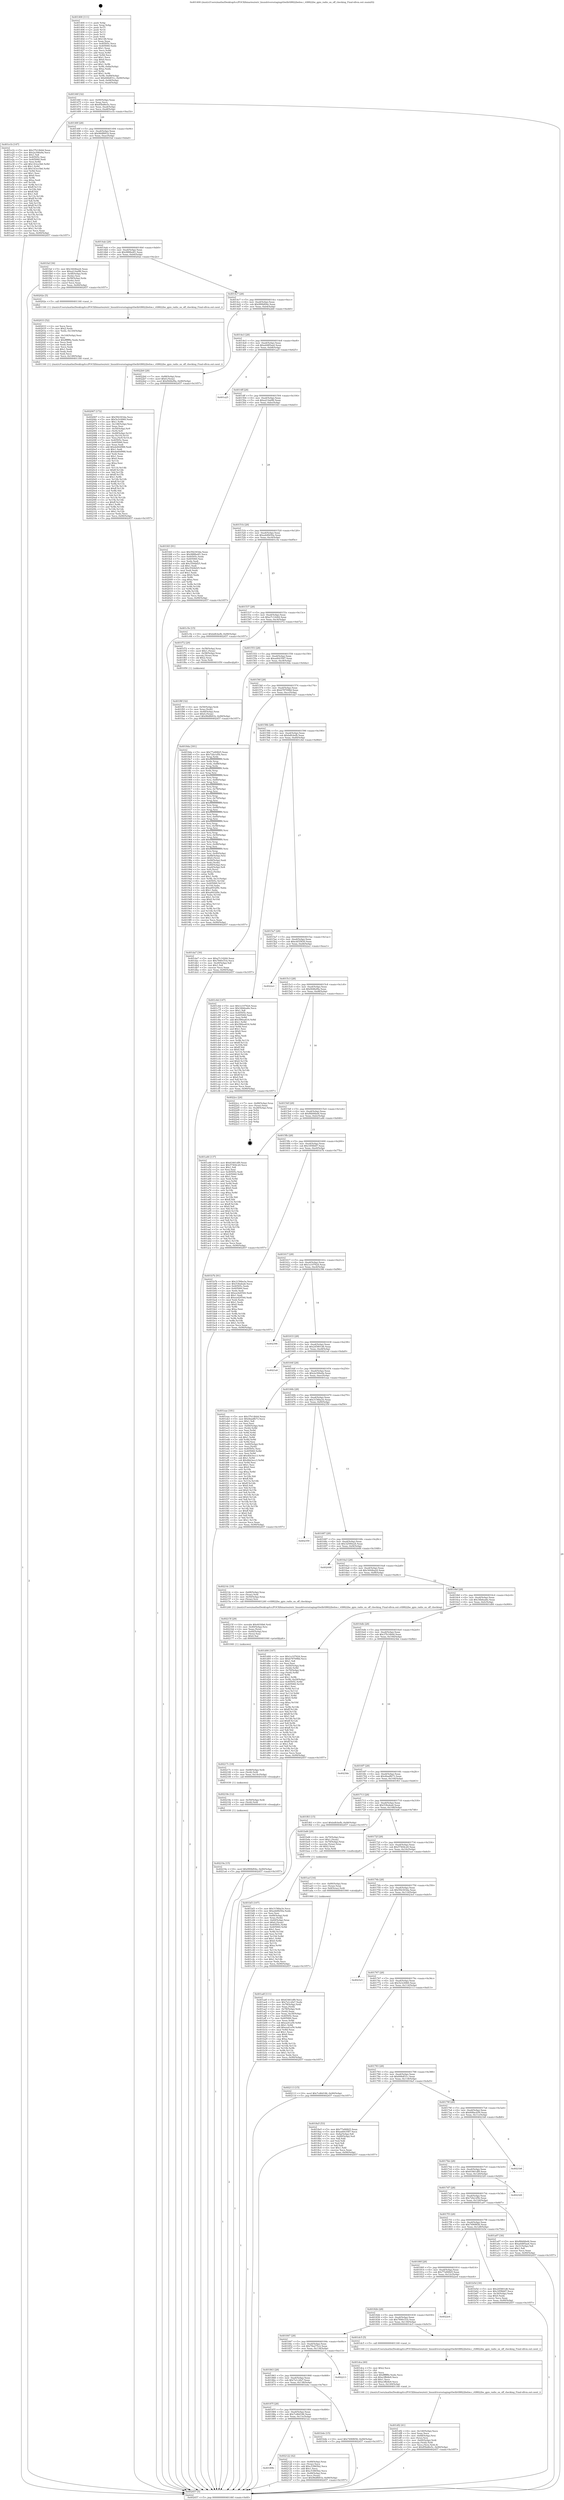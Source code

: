 digraph "0x401400" {
  label = "0x401400 (/mnt/c/Users/mathe/Desktop/tcc/POCII/binaries/extr_linuxdriversstagingrtlwifirtl8822behw.c_rtl8822be_gpio_radio_on_off_checking_Final-ollvm.out::main(0))"
  labelloc = "t"
  node[shape=record]

  Entry [label="",width=0.3,height=0.3,shape=circle,fillcolor=black,style=filled]
  "0x40146f" [label="{
     0x40146f [32]\l
     | [instrs]\l
     &nbsp;&nbsp;0x40146f \<+6\>: mov -0x90(%rbp),%eax\l
     &nbsp;&nbsp;0x401475 \<+2\>: mov %eax,%ecx\l
     &nbsp;&nbsp;0x401477 \<+6\>: sub $0x85bd6e5c,%ecx\l
     &nbsp;&nbsp;0x40147d \<+6\>: mov %eax,-0xa4(%rbp)\l
     &nbsp;&nbsp;0x401483 \<+6\>: mov %ecx,-0xa8(%rbp)\l
     &nbsp;&nbsp;0x401489 \<+6\>: je 0000000000401e1b \<main+0xa1b\>\l
  }"]
  "0x401e1b" [label="{
     0x401e1b [147]\l
     | [instrs]\l
     &nbsp;&nbsp;0x401e1b \<+5\>: mov $0x37b14b0d,%eax\l
     &nbsp;&nbsp;0x401e20 \<+5\>: mov $0x2a306a9a,%ecx\l
     &nbsp;&nbsp;0x401e25 \<+2\>: mov $0x1,%dl\l
     &nbsp;&nbsp;0x401e27 \<+7\>: mov 0x40505c,%esi\l
     &nbsp;&nbsp;0x401e2e \<+7\>: mov 0x405060,%edi\l
     &nbsp;&nbsp;0x401e35 \<+3\>: mov %esi,%r8d\l
     &nbsp;&nbsp;0x401e38 \<+7\>: add $0x143ce3b6,%r8d\l
     &nbsp;&nbsp;0x401e3f \<+4\>: sub $0x1,%r8d\l
     &nbsp;&nbsp;0x401e43 \<+7\>: sub $0x143ce3b6,%r8d\l
     &nbsp;&nbsp;0x401e4a \<+4\>: imul %r8d,%esi\l
     &nbsp;&nbsp;0x401e4e \<+3\>: and $0x1,%esi\l
     &nbsp;&nbsp;0x401e51 \<+3\>: cmp $0x0,%esi\l
     &nbsp;&nbsp;0x401e54 \<+4\>: sete %r9b\l
     &nbsp;&nbsp;0x401e58 \<+3\>: cmp $0xa,%edi\l
     &nbsp;&nbsp;0x401e5b \<+4\>: setl %r10b\l
     &nbsp;&nbsp;0x401e5f \<+3\>: mov %r9b,%r11b\l
     &nbsp;&nbsp;0x401e62 \<+4\>: xor $0xff,%r11b\l
     &nbsp;&nbsp;0x401e66 \<+3\>: mov %r10b,%bl\l
     &nbsp;&nbsp;0x401e69 \<+3\>: xor $0xff,%bl\l
     &nbsp;&nbsp;0x401e6c \<+3\>: xor $0x1,%dl\l
     &nbsp;&nbsp;0x401e6f \<+3\>: mov %r11b,%r14b\l
     &nbsp;&nbsp;0x401e72 \<+4\>: and $0xff,%r14b\l
     &nbsp;&nbsp;0x401e76 \<+3\>: and %dl,%r9b\l
     &nbsp;&nbsp;0x401e79 \<+3\>: mov %bl,%r15b\l
     &nbsp;&nbsp;0x401e7c \<+4\>: and $0xff,%r15b\l
     &nbsp;&nbsp;0x401e80 \<+3\>: and %dl,%r10b\l
     &nbsp;&nbsp;0x401e83 \<+3\>: or %r9b,%r14b\l
     &nbsp;&nbsp;0x401e86 \<+3\>: or %r10b,%r15b\l
     &nbsp;&nbsp;0x401e89 \<+3\>: xor %r15b,%r14b\l
     &nbsp;&nbsp;0x401e8c \<+3\>: or %bl,%r11b\l
     &nbsp;&nbsp;0x401e8f \<+4\>: xor $0xff,%r11b\l
     &nbsp;&nbsp;0x401e93 \<+3\>: or $0x1,%dl\l
     &nbsp;&nbsp;0x401e96 \<+3\>: and %dl,%r11b\l
     &nbsp;&nbsp;0x401e99 \<+3\>: or %r11b,%r14b\l
     &nbsp;&nbsp;0x401e9c \<+4\>: test $0x1,%r14b\l
     &nbsp;&nbsp;0x401ea0 \<+3\>: cmovne %ecx,%eax\l
     &nbsp;&nbsp;0x401ea3 \<+6\>: mov %eax,-0x90(%rbp)\l
     &nbsp;&nbsp;0x401ea9 \<+5\>: jmp 0000000000402457 \<main+0x1057\>\l
  }"]
  "0x40148f" [label="{
     0x40148f [28]\l
     | [instrs]\l
     &nbsp;&nbsp;0x40148f \<+5\>: jmp 0000000000401494 \<main+0x94\>\l
     &nbsp;&nbsp;0x401494 \<+6\>: mov -0xa4(%rbp),%eax\l
     &nbsp;&nbsp;0x40149a \<+5\>: sub $0x96df681b,%eax\l
     &nbsp;&nbsp;0x40149f \<+6\>: mov %eax,-0xac(%rbp)\l
     &nbsp;&nbsp;0x4014a5 \<+6\>: je 0000000000401faf \<main+0xbaf\>\l
  }"]
  Exit [label="",width=0.3,height=0.3,shape=circle,fillcolor=black,style=filled,peripheries=2]
  "0x401faf" [label="{
     0x401faf [36]\l
     | [instrs]\l
     &nbsp;&nbsp;0x401faf \<+5\>: mov $0x3444ba24,%eax\l
     &nbsp;&nbsp;0x401fb4 \<+5\>: mov $0xa214a0f6,%ecx\l
     &nbsp;&nbsp;0x401fb9 \<+4\>: mov -0x48(%rbp),%rdx\l
     &nbsp;&nbsp;0x401fbd \<+2\>: mov (%rdx),%esi\l
     &nbsp;&nbsp;0x401fbf \<+4\>: mov -0x58(%rbp),%rdx\l
     &nbsp;&nbsp;0x401fc3 \<+2\>: cmp (%rdx),%esi\l
     &nbsp;&nbsp;0x401fc5 \<+3\>: cmovl %ecx,%eax\l
     &nbsp;&nbsp;0x401fc8 \<+6\>: mov %eax,-0x90(%rbp)\l
     &nbsp;&nbsp;0x401fce \<+5\>: jmp 0000000000402457 \<main+0x1057\>\l
  }"]
  "0x4014ab" [label="{
     0x4014ab [28]\l
     | [instrs]\l
     &nbsp;&nbsp;0x4014ab \<+5\>: jmp 00000000004014b0 \<main+0xb0\>\l
     &nbsp;&nbsp;0x4014b0 \<+6\>: mov -0xa4(%rbp),%eax\l
     &nbsp;&nbsp;0x4014b6 \<+5\>: sub $0x9888a4f1,%eax\l
     &nbsp;&nbsp;0x4014bb \<+6\>: mov %eax,-0xb0(%rbp)\l
     &nbsp;&nbsp;0x4014c1 \<+6\>: je 000000000040202e \<main+0xc2e\>\l
  }"]
  "0x40219a" [label="{
     0x40219a [15]\l
     | [instrs]\l
     &nbsp;&nbsp;0x40219a \<+10\>: movl $0x990bf04e,-0x90(%rbp)\l
     &nbsp;&nbsp;0x4021a4 \<+5\>: jmp 0000000000402457 \<main+0x1057\>\l
  }"]
  "0x40202e" [label="{
     0x40202e [5]\l
     | [instrs]\l
     &nbsp;&nbsp;0x40202e \<+5\>: call 0000000000401160 \<next_i\>\l
     | [calls]\l
     &nbsp;&nbsp;0x401160 \{1\} (/mnt/c/Users/mathe/Desktop/tcc/POCII/binaries/extr_linuxdriversstagingrtlwifirtl8822behw.c_rtl8822be_gpio_radio_on_off_checking_Final-ollvm.out::next_i)\l
  }"]
  "0x4014c7" [label="{
     0x4014c7 [28]\l
     | [instrs]\l
     &nbsp;&nbsp;0x4014c7 \<+5\>: jmp 00000000004014cc \<main+0xcc\>\l
     &nbsp;&nbsp;0x4014cc \<+6\>: mov -0xa4(%rbp),%eax\l
     &nbsp;&nbsp;0x4014d2 \<+5\>: sub $0x990bf04e,%eax\l
     &nbsp;&nbsp;0x4014d7 \<+6\>: mov %eax,-0xb4(%rbp)\l
     &nbsp;&nbsp;0x4014dd \<+6\>: je 00000000004022b0 \<main+0xeb0\>\l
  }"]
  "0x40218e" [label="{
     0x40218e [12]\l
     | [instrs]\l
     &nbsp;&nbsp;0x40218e \<+4\>: mov -0x50(%rbp),%rdi\l
     &nbsp;&nbsp;0x402192 \<+3\>: mov (%rdi),%rdi\l
     &nbsp;&nbsp;0x402195 \<+5\>: call 0000000000401030 \<free@plt\>\l
     | [calls]\l
     &nbsp;&nbsp;0x401030 \{1\} (unknown)\l
  }"]
  "0x4022b0" [label="{
     0x4022b0 [28]\l
     | [instrs]\l
     &nbsp;&nbsp;0x4022b0 \<+7\>: mov -0x88(%rbp),%rax\l
     &nbsp;&nbsp;0x4022b7 \<+6\>: movl $0x0,(%rax)\l
     &nbsp;&nbsp;0x4022bd \<+10\>: movl $0xf448ef9a,-0x90(%rbp)\l
     &nbsp;&nbsp;0x4022c7 \<+5\>: jmp 0000000000402457 \<main+0x1057\>\l
  }"]
  "0x4014e3" [label="{
     0x4014e3 [28]\l
     | [instrs]\l
     &nbsp;&nbsp;0x4014e3 \<+5\>: jmp 00000000004014e8 \<main+0xe8\>\l
     &nbsp;&nbsp;0x4014e8 \<+6\>: mov -0xa4(%rbp),%eax\l
     &nbsp;&nbsp;0x4014ee \<+5\>: sub $0xa0d85aa4,%eax\l
     &nbsp;&nbsp;0x4014f3 \<+6\>: mov %eax,-0xb8(%rbp)\l
     &nbsp;&nbsp;0x4014f9 \<+6\>: je 0000000000401a25 \<main+0x625\>\l
  }"]
  "0x40217c" [label="{
     0x40217c [18]\l
     | [instrs]\l
     &nbsp;&nbsp;0x40217c \<+4\>: mov -0x68(%rbp),%rdi\l
     &nbsp;&nbsp;0x402180 \<+3\>: mov (%rdi),%rdi\l
     &nbsp;&nbsp;0x402183 \<+6\>: mov %eax,-0x14c(%rbp)\l
     &nbsp;&nbsp;0x402189 \<+5\>: call 0000000000401030 \<free@plt\>\l
     | [calls]\l
     &nbsp;&nbsp;0x401030 \{1\} (unknown)\l
  }"]
  "0x401a25" [label="{
     0x401a25\l
  }", style=dashed]
  "0x4014ff" [label="{
     0x4014ff [28]\l
     | [instrs]\l
     &nbsp;&nbsp;0x4014ff \<+5\>: jmp 0000000000401504 \<main+0x104\>\l
     &nbsp;&nbsp;0x401504 \<+6\>: mov -0xa4(%rbp),%eax\l
     &nbsp;&nbsp;0x40150a \<+5\>: sub $0xa214a0f6,%eax\l
     &nbsp;&nbsp;0x40150f \<+6\>: mov %eax,-0xbc(%rbp)\l
     &nbsp;&nbsp;0x401515 \<+6\>: je 0000000000401fd3 \<main+0xbd3\>\l
  }"]
  "0x40215f" [label="{
     0x40215f [29]\l
     | [instrs]\l
     &nbsp;&nbsp;0x40215f \<+10\>: movabs $0x4030b6,%rdi\l
     &nbsp;&nbsp;0x402169 \<+4\>: mov -0x40(%rbp),%rsi\l
     &nbsp;&nbsp;0x40216d \<+2\>: mov %eax,(%rsi)\l
     &nbsp;&nbsp;0x40216f \<+4\>: mov -0x40(%rbp),%rsi\l
     &nbsp;&nbsp;0x402173 \<+2\>: mov (%rsi),%esi\l
     &nbsp;&nbsp;0x402175 \<+2\>: mov $0x0,%al\l
     &nbsp;&nbsp;0x402177 \<+5\>: call 0000000000401040 \<printf@plt\>\l
     | [calls]\l
     &nbsp;&nbsp;0x401040 \{1\} (unknown)\l
  }"]
  "0x401fd3" [label="{
     0x401fd3 [91]\l
     | [instrs]\l
     &nbsp;&nbsp;0x401fd3 \<+5\>: mov $0x592303da,%eax\l
     &nbsp;&nbsp;0x401fd8 \<+5\>: mov $0x9888a4f1,%ecx\l
     &nbsp;&nbsp;0x401fdd \<+7\>: mov 0x40505c,%edx\l
     &nbsp;&nbsp;0x401fe4 \<+7\>: mov 0x405060,%esi\l
     &nbsp;&nbsp;0x401feb \<+2\>: mov %edx,%edi\l
     &nbsp;&nbsp;0x401fed \<+6\>: add $0x3544bf25,%edi\l
     &nbsp;&nbsp;0x401ff3 \<+3\>: sub $0x1,%edi\l
     &nbsp;&nbsp;0x401ff6 \<+6\>: sub $0x3544bf25,%edi\l
     &nbsp;&nbsp;0x401ffc \<+3\>: imul %edi,%edx\l
     &nbsp;&nbsp;0x401fff \<+3\>: and $0x1,%edx\l
     &nbsp;&nbsp;0x402002 \<+3\>: cmp $0x0,%edx\l
     &nbsp;&nbsp;0x402005 \<+4\>: sete %r8b\l
     &nbsp;&nbsp;0x402009 \<+3\>: cmp $0xa,%esi\l
     &nbsp;&nbsp;0x40200c \<+4\>: setl %r9b\l
     &nbsp;&nbsp;0x402010 \<+3\>: mov %r8b,%r10b\l
     &nbsp;&nbsp;0x402013 \<+3\>: and %r9b,%r10b\l
     &nbsp;&nbsp;0x402016 \<+3\>: xor %r9b,%r8b\l
     &nbsp;&nbsp;0x402019 \<+3\>: or %r8b,%r10b\l
     &nbsp;&nbsp;0x40201c \<+4\>: test $0x1,%r10b\l
     &nbsp;&nbsp;0x402020 \<+3\>: cmovne %ecx,%eax\l
     &nbsp;&nbsp;0x402023 \<+6\>: mov %eax,-0x90(%rbp)\l
     &nbsp;&nbsp;0x402029 \<+5\>: jmp 0000000000402457 \<main+0x1057\>\l
  }"]
  "0x40151b" [label="{
     0x40151b [28]\l
     | [instrs]\l
     &nbsp;&nbsp;0x40151b \<+5\>: jmp 0000000000401520 \<main+0x120\>\l
     &nbsp;&nbsp;0x401520 \<+6\>: mov -0xa4(%rbp),%eax\l
     &nbsp;&nbsp;0x401526 \<+5\>: sub $0xa4d0b50a,%eax\l
     &nbsp;&nbsp;0x40152b \<+6\>: mov %eax,-0xc0(%rbp)\l
     &nbsp;&nbsp;0x401531 \<+6\>: je 0000000000401c5e \<main+0x85e\>\l
  }"]
  "0x40189b" [label="{
     0x40189b\l
  }", style=dashed]
  "0x401c5e" [label="{
     0x401c5e [15]\l
     | [instrs]\l
     &nbsp;&nbsp;0x401c5e \<+10\>: movl $0xbdfcbefb,-0x90(%rbp)\l
     &nbsp;&nbsp;0x401c68 \<+5\>: jmp 0000000000402457 \<main+0x1057\>\l
  }"]
  "0x401537" [label="{
     0x401537 [28]\l
     | [instrs]\l
     &nbsp;&nbsp;0x401537 \<+5\>: jmp 000000000040153c \<main+0x13c\>\l
     &nbsp;&nbsp;0x40153c \<+6\>: mov -0xa4(%rbp),%eax\l
     &nbsp;&nbsp;0x401542 \<+5\>: sub $0xa7c14264,%eax\l
     &nbsp;&nbsp;0x401547 \<+6\>: mov %eax,-0xc4(%rbp)\l
     &nbsp;&nbsp;0x40154d \<+6\>: je 0000000000401f72 \<main+0xb72\>\l
  }"]
  "0x402122" [label="{
     0x402122 [42]\l
     | [instrs]\l
     &nbsp;&nbsp;0x402122 \<+4\>: mov -0x48(%rbp),%rax\l
     &nbsp;&nbsp;0x402126 \<+2\>: mov (%rax),%ecx\l
     &nbsp;&nbsp;0x402128 \<+6\>: add $0xc53865b2,%ecx\l
     &nbsp;&nbsp;0x40212e \<+3\>: add $0x1,%ecx\l
     &nbsp;&nbsp;0x402131 \<+6\>: sub $0xc53865b2,%ecx\l
     &nbsp;&nbsp;0x402137 \<+4\>: mov -0x48(%rbp),%rax\l
     &nbsp;&nbsp;0x40213b \<+2\>: mov %ecx,(%rax)\l
     &nbsp;&nbsp;0x40213d \<+10\>: movl $0x96df681b,-0x90(%rbp)\l
     &nbsp;&nbsp;0x402147 \<+5\>: jmp 0000000000402457 \<main+0x1057\>\l
  }"]
  "0x401f72" [label="{
     0x401f72 [29]\l
     | [instrs]\l
     &nbsp;&nbsp;0x401f72 \<+4\>: mov -0x58(%rbp),%rax\l
     &nbsp;&nbsp;0x401f76 \<+6\>: movl $0x1,(%rax)\l
     &nbsp;&nbsp;0x401f7c \<+4\>: mov -0x58(%rbp),%rax\l
     &nbsp;&nbsp;0x401f80 \<+3\>: movslq (%rax),%rax\l
     &nbsp;&nbsp;0x401f83 \<+4\>: shl $0x2,%rax\l
     &nbsp;&nbsp;0x401f87 \<+3\>: mov %rax,%rdi\l
     &nbsp;&nbsp;0x401f8a \<+5\>: call 0000000000401050 \<malloc@plt\>\l
     | [calls]\l
     &nbsp;&nbsp;0x401050 \{1\} (unknown)\l
  }"]
  "0x401553" [label="{
     0x401553 [28]\l
     | [instrs]\l
     &nbsp;&nbsp;0x401553 \<+5\>: jmp 0000000000401558 \<main+0x158\>\l
     &nbsp;&nbsp;0x401558 \<+6\>: mov -0xa4(%rbp),%eax\l
     &nbsp;&nbsp;0x40155e \<+5\>: sub $0xad443587,%eax\l
     &nbsp;&nbsp;0x401563 \<+6\>: mov %eax,-0xc8(%rbp)\l
     &nbsp;&nbsp;0x401569 \<+6\>: je 00000000004018da \<main+0x4da\>\l
  }"]
  "0x402067" [label="{
     0x402067 [172]\l
     | [instrs]\l
     &nbsp;&nbsp;0x402067 \<+5\>: mov $0x592303da,%ecx\l
     &nbsp;&nbsp;0x40206c \<+5\>: mov $0x5e3c0060,%edx\l
     &nbsp;&nbsp;0x402071 \<+3\>: mov $0x1,%r8b\l
     &nbsp;&nbsp;0x402074 \<+6\>: mov -0x148(%rbp),%esi\l
     &nbsp;&nbsp;0x40207a \<+3\>: imul %eax,%esi\l
     &nbsp;&nbsp;0x40207d \<+4\>: mov -0x50(%rbp),%r9\l
     &nbsp;&nbsp;0x402081 \<+3\>: mov (%r9),%r9\l
     &nbsp;&nbsp;0x402084 \<+4\>: mov -0x48(%rbp),%r10\l
     &nbsp;&nbsp;0x402088 \<+3\>: movslq (%r10),%r10\l
     &nbsp;&nbsp;0x40208b \<+4\>: mov %esi,(%r9,%r10,4)\l
     &nbsp;&nbsp;0x40208f \<+7\>: mov 0x40505c,%eax\l
     &nbsp;&nbsp;0x402096 \<+7\>: mov 0x405060,%esi\l
     &nbsp;&nbsp;0x40209d \<+2\>: mov %eax,%edi\l
     &nbsp;&nbsp;0x40209f \<+6\>: add $0xde60d988,%edi\l
     &nbsp;&nbsp;0x4020a5 \<+3\>: sub $0x1,%edi\l
     &nbsp;&nbsp;0x4020a8 \<+6\>: sub $0xde60d988,%edi\l
     &nbsp;&nbsp;0x4020ae \<+3\>: imul %edi,%eax\l
     &nbsp;&nbsp;0x4020b1 \<+3\>: and $0x1,%eax\l
     &nbsp;&nbsp;0x4020b4 \<+3\>: cmp $0x0,%eax\l
     &nbsp;&nbsp;0x4020b7 \<+4\>: sete %r11b\l
     &nbsp;&nbsp;0x4020bb \<+3\>: cmp $0xa,%esi\l
     &nbsp;&nbsp;0x4020be \<+3\>: setl %bl\l
     &nbsp;&nbsp;0x4020c1 \<+3\>: mov %r11b,%r14b\l
     &nbsp;&nbsp;0x4020c4 \<+4\>: xor $0xff,%r14b\l
     &nbsp;&nbsp;0x4020c8 \<+3\>: mov %bl,%r15b\l
     &nbsp;&nbsp;0x4020cb \<+4\>: xor $0xff,%r15b\l
     &nbsp;&nbsp;0x4020cf \<+4\>: xor $0x1,%r8b\l
     &nbsp;&nbsp;0x4020d3 \<+3\>: mov %r14b,%r12b\l
     &nbsp;&nbsp;0x4020d6 \<+4\>: and $0xff,%r12b\l
     &nbsp;&nbsp;0x4020da \<+3\>: and %r8b,%r11b\l
     &nbsp;&nbsp;0x4020dd \<+3\>: mov %r15b,%r13b\l
     &nbsp;&nbsp;0x4020e0 \<+4\>: and $0xff,%r13b\l
     &nbsp;&nbsp;0x4020e4 \<+3\>: and %r8b,%bl\l
     &nbsp;&nbsp;0x4020e7 \<+3\>: or %r11b,%r12b\l
     &nbsp;&nbsp;0x4020ea \<+3\>: or %bl,%r13b\l
     &nbsp;&nbsp;0x4020ed \<+3\>: xor %r13b,%r12b\l
     &nbsp;&nbsp;0x4020f0 \<+3\>: or %r15b,%r14b\l
     &nbsp;&nbsp;0x4020f3 \<+4\>: xor $0xff,%r14b\l
     &nbsp;&nbsp;0x4020f7 \<+4\>: or $0x1,%r8b\l
     &nbsp;&nbsp;0x4020fb \<+3\>: and %r8b,%r14b\l
     &nbsp;&nbsp;0x4020fe \<+3\>: or %r14b,%r12b\l
     &nbsp;&nbsp;0x402101 \<+4\>: test $0x1,%r12b\l
     &nbsp;&nbsp;0x402105 \<+3\>: cmovne %edx,%ecx\l
     &nbsp;&nbsp;0x402108 \<+6\>: mov %ecx,-0x90(%rbp)\l
     &nbsp;&nbsp;0x40210e \<+5\>: jmp 0000000000402457 \<main+0x1057\>\l
  }"]
  "0x4018da" [label="{
     0x4018da [301]\l
     | [instrs]\l
     &nbsp;&nbsp;0x4018da \<+5\>: mov $0x77a90825,%eax\l
     &nbsp;&nbsp;0x4018df \<+5\>: mov $0x72fa1d5b,%ecx\l
     &nbsp;&nbsp;0x4018e4 \<+3\>: mov %rsp,%rdx\l
     &nbsp;&nbsp;0x4018e7 \<+4\>: add $0xfffffffffffffff0,%rdx\l
     &nbsp;&nbsp;0x4018eb \<+3\>: mov %rdx,%rsp\l
     &nbsp;&nbsp;0x4018ee \<+7\>: mov %rdx,-0x88(%rbp)\l
     &nbsp;&nbsp;0x4018f5 \<+3\>: mov %rsp,%rdx\l
     &nbsp;&nbsp;0x4018f8 \<+4\>: add $0xfffffffffffffff0,%rdx\l
     &nbsp;&nbsp;0x4018fc \<+3\>: mov %rdx,%rsp\l
     &nbsp;&nbsp;0x4018ff \<+3\>: mov %rsp,%rsi\l
     &nbsp;&nbsp;0x401902 \<+4\>: add $0xfffffffffffffff0,%rsi\l
     &nbsp;&nbsp;0x401906 \<+3\>: mov %rsi,%rsp\l
     &nbsp;&nbsp;0x401909 \<+4\>: mov %rsi,-0x80(%rbp)\l
     &nbsp;&nbsp;0x40190d \<+3\>: mov %rsp,%rsi\l
     &nbsp;&nbsp;0x401910 \<+4\>: add $0xfffffffffffffff0,%rsi\l
     &nbsp;&nbsp;0x401914 \<+3\>: mov %rsi,%rsp\l
     &nbsp;&nbsp;0x401917 \<+4\>: mov %rsi,-0x78(%rbp)\l
     &nbsp;&nbsp;0x40191b \<+3\>: mov %rsp,%rsi\l
     &nbsp;&nbsp;0x40191e \<+4\>: add $0xfffffffffffffff0,%rsi\l
     &nbsp;&nbsp;0x401922 \<+3\>: mov %rsi,%rsp\l
     &nbsp;&nbsp;0x401925 \<+4\>: mov %rsi,-0x70(%rbp)\l
     &nbsp;&nbsp;0x401929 \<+3\>: mov %rsp,%rsi\l
     &nbsp;&nbsp;0x40192c \<+4\>: add $0xfffffffffffffff0,%rsi\l
     &nbsp;&nbsp;0x401930 \<+3\>: mov %rsi,%rsp\l
     &nbsp;&nbsp;0x401933 \<+4\>: mov %rsi,-0x68(%rbp)\l
     &nbsp;&nbsp;0x401937 \<+3\>: mov %rsp,%rsi\l
     &nbsp;&nbsp;0x40193a \<+4\>: add $0xfffffffffffffff0,%rsi\l
     &nbsp;&nbsp;0x40193e \<+3\>: mov %rsi,%rsp\l
     &nbsp;&nbsp;0x401941 \<+4\>: mov %rsi,-0x60(%rbp)\l
     &nbsp;&nbsp;0x401945 \<+3\>: mov %rsp,%rsi\l
     &nbsp;&nbsp;0x401948 \<+4\>: add $0xfffffffffffffff0,%rsi\l
     &nbsp;&nbsp;0x40194c \<+3\>: mov %rsi,%rsp\l
     &nbsp;&nbsp;0x40194f \<+4\>: mov %rsi,-0x58(%rbp)\l
     &nbsp;&nbsp;0x401953 \<+3\>: mov %rsp,%rsi\l
     &nbsp;&nbsp;0x401956 \<+4\>: add $0xfffffffffffffff0,%rsi\l
     &nbsp;&nbsp;0x40195a \<+3\>: mov %rsi,%rsp\l
     &nbsp;&nbsp;0x40195d \<+4\>: mov %rsi,-0x50(%rbp)\l
     &nbsp;&nbsp;0x401961 \<+3\>: mov %rsp,%rsi\l
     &nbsp;&nbsp;0x401964 \<+4\>: add $0xfffffffffffffff0,%rsi\l
     &nbsp;&nbsp;0x401968 \<+3\>: mov %rsi,%rsp\l
     &nbsp;&nbsp;0x40196b \<+4\>: mov %rsi,-0x48(%rbp)\l
     &nbsp;&nbsp;0x40196f \<+3\>: mov %rsp,%rsi\l
     &nbsp;&nbsp;0x401972 \<+4\>: add $0xfffffffffffffff0,%rsi\l
     &nbsp;&nbsp;0x401976 \<+3\>: mov %rsi,%rsp\l
     &nbsp;&nbsp;0x401979 \<+4\>: mov %rsi,-0x40(%rbp)\l
     &nbsp;&nbsp;0x40197d \<+7\>: mov -0x88(%rbp),%rsi\l
     &nbsp;&nbsp;0x401984 \<+6\>: movl $0x0,(%rsi)\l
     &nbsp;&nbsp;0x40198a \<+6\>: mov -0x94(%rbp),%edi\l
     &nbsp;&nbsp;0x401990 \<+2\>: mov %edi,(%rdx)\l
     &nbsp;&nbsp;0x401992 \<+4\>: mov -0x80(%rbp),%rsi\l
     &nbsp;&nbsp;0x401996 \<+7\>: mov -0xa0(%rbp),%r8\l
     &nbsp;&nbsp;0x40199d \<+3\>: mov %r8,(%rsi)\l
     &nbsp;&nbsp;0x4019a0 \<+3\>: cmpl $0x2,(%rdx)\l
     &nbsp;&nbsp;0x4019a3 \<+4\>: setne %r9b\l
     &nbsp;&nbsp;0x4019a7 \<+4\>: and $0x1,%r9b\l
     &nbsp;&nbsp;0x4019ab \<+4\>: mov %r9b,-0x31(%rbp)\l
     &nbsp;&nbsp;0x4019af \<+8\>: mov 0x40505c,%r10d\l
     &nbsp;&nbsp;0x4019b7 \<+8\>: mov 0x405060,%r11d\l
     &nbsp;&nbsp;0x4019bf \<+3\>: mov %r10d,%ebx\l
     &nbsp;&nbsp;0x4019c2 \<+6\>: sub $0xa6932f9c,%ebx\l
     &nbsp;&nbsp;0x4019c8 \<+3\>: sub $0x1,%ebx\l
     &nbsp;&nbsp;0x4019cb \<+6\>: add $0xa6932f9c,%ebx\l
     &nbsp;&nbsp;0x4019d1 \<+4\>: imul %ebx,%r10d\l
     &nbsp;&nbsp;0x4019d5 \<+4\>: and $0x1,%r10d\l
     &nbsp;&nbsp;0x4019d9 \<+4\>: cmp $0x0,%r10d\l
     &nbsp;&nbsp;0x4019dd \<+4\>: sete %r9b\l
     &nbsp;&nbsp;0x4019e1 \<+4\>: cmp $0xa,%r11d\l
     &nbsp;&nbsp;0x4019e5 \<+4\>: setl %r14b\l
     &nbsp;&nbsp;0x4019e9 \<+3\>: mov %r9b,%r15b\l
     &nbsp;&nbsp;0x4019ec \<+3\>: and %r14b,%r15b\l
     &nbsp;&nbsp;0x4019ef \<+3\>: xor %r14b,%r9b\l
     &nbsp;&nbsp;0x4019f2 \<+3\>: or %r9b,%r15b\l
     &nbsp;&nbsp;0x4019f5 \<+4\>: test $0x1,%r15b\l
     &nbsp;&nbsp;0x4019f9 \<+3\>: cmovne %ecx,%eax\l
     &nbsp;&nbsp;0x4019fc \<+6\>: mov %eax,-0x90(%rbp)\l
     &nbsp;&nbsp;0x401a02 \<+5\>: jmp 0000000000402457 \<main+0x1057\>\l
  }"]
  "0x40156f" [label="{
     0x40156f [28]\l
     | [instrs]\l
     &nbsp;&nbsp;0x40156f \<+5\>: jmp 0000000000401574 \<main+0x174\>\l
     &nbsp;&nbsp;0x401574 \<+6\>: mov -0xa4(%rbp),%eax\l
     &nbsp;&nbsp;0x40157a \<+5\>: sub $0xb787098d,%eax\l
     &nbsp;&nbsp;0x40157f \<+6\>: mov %eax,-0xcc(%rbp)\l
     &nbsp;&nbsp;0x401585 \<+6\>: je 0000000000401da7 \<main+0x9a7\>\l
  }"]
  "0x402033" [label="{
     0x402033 [52]\l
     | [instrs]\l
     &nbsp;&nbsp;0x402033 \<+2\>: xor %ecx,%ecx\l
     &nbsp;&nbsp;0x402035 \<+5\>: mov $0x2,%edx\l
     &nbsp;&nbsp;0x40203a \<+6\>: mov %edx,-0x144(%rbp)\l
     &nbsp;&nbsp;0x402040 \<+1\>: cltd\l
     &nbsp;&nbsp;0x402041 \<+6\>: mov -0x144(%rbp),%esi\l
     &nbsp;&nbsp;0x402047 \<+2\>: idiv %esi\l
     &nbsp;&nbsp;0x402049 \<+6\>: imul $0xfffffffe,%edx,%edx\l
     &nbsp;&nbsp;0x40204f \<+2\>: mov %ecx,%edi\l
     &nbsp;&nbsp;0x402051 \<+2\>: sub %edx,%edi\l
     &nbsp;&nbsp;0x402053 \<+2\>: mov %ecx,%edx\l
     &nbsp;&nbsp;0x402055 \<+3\>: sub $0x1,%edx\l
     &nbsp;&nbsp;0x402058 \<+2\>: add %edx,%edi\l
     &nbsp;&nbsp;0x40205a \<+2\>: sub %edi,%ecx\l
     &nbsp;&nbsp;0x40205c \<+6\>: mov %ecx,-0x148(%rbp)\l
     &nbsp;&nbsp;0x402062 \<+5\>: call 0000000000401160 \<next_i\>\l
     | [calls]\l
     &nbsp;&nbsp;0x401160 \{1\} (/mnt/c/Users/mathe/Desktop/tcc/POCII/binaries/extr_linuxdriversstagingrtlwifirtl8822behw.c_rtl8822be_gpio_radio_on_off_checking_Final-ollvm.out::next_i)\l
  }"]
  "0x401da7" [label="{
     0x401da7 [30]\l
     | [instrs]\l
     &nbsp;&nbsp;0x401da7 \<+5\>: mov $0xa7c14264,%eax\l
     &nbsp;&nbsp;0x401dac \<+5\>: mov $0x7840c51b,%ecx\l
     &nbsp;&nbsp;0x401db1 \<+3\>: mov -0x29(%rbp),%dl\l
     &nbsp;&nbsp;0x401db4 \<+3\>: test $0x1,%dl\l
     &nbsp;&nbsp;0x401db7 \<+3\>: cmovne %ecx,%eax\l
     &nbsp;&nbsp;0x401dba \<+6\>: mov %eax,-0x90(%rbp)\l
     &nbsp;&nbsp;0x401dc0 \<+5\>: jmp 0000000000402457 \<main+0x1057\>\l
  }"]
  "0x40158b" [label="{
     0x40158b [28]\l
     | [instrs]\l
     &nbsp;&nbsp;0x40158b \<+5\>: jmp 0000000000401590 \<main+0x190\>\l
     &nbsp;&nbsp;0x401590 \<+6\>: mov -0xa4(%rbp),%eax\l
     &nbsp;&nbsp;0x401596 \<+5\>: sub $0xbdfcbefb,%eax\l
     &nbsp;&nbsp;0x40159b \<+6\>: mov %eax,-0xd0(%rbp)\l
     &nbsp;&nbsp;0x4015a1 \<+6\>: je 0000000000401c6d \<main+0x86d\>\l
  }"]
  "0x401f8f" [label="{
     0x401f8f [32]\l
     | [instrs]\l
     &nbsp;&nbsp;0x401f8f \<+4\>: mov -0x50(%rbp),%rdi\l
     &nbsp;&nbsp;0x401f93 \<+3\>: mov %rax,(%rdi)\l
     &nbsp;&nbsp;0x401f96 \<+4\>: mov -0x48(%rbp),%rax\l
     &nbsp;&nbsp;0x401f9a \<+6\>: movl $0x0,(%rax)\l
     &nbsp;&nbsp;0x401fa0 \<+10\>: movl $0x96df681b,-0x90(%rbp)\l
     &nbsp;&nbsp;0x401faa \<+5\>: jmp 0000000000402457 \<main+0x1057\>\l
  }"]
  "0x401c6d" [label="{
     0x401c6d [147]\l
     | [instrs]\l
     &nbsp;&nbsp;0x401c6d \<+5\>: mov $0x1e107624,%eax\l
     &nbsp;&nbsp;0x401c72 \<+5\>: mov $0x34b6ea6e,%ecx\l
     &nbsp;&nbsp;0x401c77 \<+2\>: mov $0x1,%dl\l
     &nbsp;&nbsp;0x401c79 \<+7\>: mov 0x40505c,%esi\l
     &nbsp;&nbsp;0x401c80 \<+7\>: mov 0x405060,%edi\l
     &nbsp;&nbsp;0x401c87 \<+3\>: mov %esi,%r8d\l
     &nbsp;&nbsp;0x401c8a \<+7\>: add $0x586ea616,%r8d\l
     &nbsp;&nbsp;0x401c91 \<+4\>: sub $0x1,%r8d\l
     &nbsp;&nbsp;0x401c95 \<+7\>: sub $0x586ea616,%r8d\l
     &nbsp;&nbsp;0x401c9c \<+4\>: imul %r8d,%esi\l
     &nbsp;&nbsp;0x401ca0 \<+3\>: and $0x1,%esi\l
     &nbsp;&nbsp;0x401ca3 \<+3\>: cmp $0x0,%esi\l
     &nbsp;&nbsp;0x401ca6 \<+4\>: sete %r9b\l
     &nbsp;&nbsp;0x401caa \<+3\>: cmp $0xa,%edi\l
     &nbsp;&nbsp;0x401cad \<+4\>: setl %r10b\l
     &nbsp;&nbsp;0x401cb1 \<+3\>: mov %r9b,%r11b\l
     &nbsp;&nbsp;0x401cb4 \<+4\>: xor $0xff,%r11b\l
     &nbsp;&nbsp;0x401cb8 \<+3\>: mov %r10b,%bl\l
     &nbsp;&nbsp;0x401cbb \<+3\>: xor $0xff,%bl\l
     &nbsp;&nbsp;0x401cbe \<+3\>: xor $0x0,%dl\l
     &nbsp;&nbsp;0x401cc1 \<+3\>: mov %r11b,%r14b\l
     &nbsp;&nbsp;0x401cc4 \<+4\>: and $0x0,%r14b\l
     &nbsp;&nbsp;0x401cc8 \<+3\>: and %dl,%r9b\l
     &nbsp;&nbsp;0x401ccb \<+3\>: mov %bl,%r15b\l
     &nbsp;&nbsp;0x401cce \<+4\>: and $0x0,%r15b\l
     &nbsp;&nbsp;0x401cd2 \<+3\>: and %dl,%r10b\l
     &nbsp;&nbsp;0x401cd5 \<+3\>: or %r9b,%r14b\l
     &nbsp;&nbsp;0x401cd8 \<+3\>: or %r10b,%r15b\l
     &nbsp;&nbsp;0x401cdb \<+3\>: xor %r15b,%r14b\l
     &nbsp;&nbsp;0x401cde \<+3\>: or %bl,%r11b\l
     &nbsp;&nbsp;0x401ce1 \<+4\>: xor $0xff,%r11b\l
     &nbsp;&nbsp;0x401ce5 \<+3\>: or $0x0,%dl\l
     &nbsp;&nbsp;0x401ce8 \<+3\>: and %dl,%r11b\l
     &nbsp;&nbsp;0x401ceb \<+3\>: or %r11b,%r14b\l
     &nbsp;&nbsp;0x401cee \<+4\>: test $0x1,%r14b\l
     &nbsp;&nbsp;0x401cf2 \<+3\>: cmovne %ecx,%eax\l
     &nbsp;&nbsp;0x401cf5 \<+6\>: mov %eax,-0x90(%rbp)\l
     &nbsp;&nbsp;0x401cfb \<+5\>: jmp 0000000000402457 \<main+0x1057\>\l
  }"]
  "0x4015a7" [label="{
     0x4015a7 [28]\l
     | [instrs]\l
     &nbsp;&nbsp;0x4015a7 \<+5\>: jmp 00000000004015ac \<main+0x1ac\>\l
     &nbsp;&nbsp;0x4015ac \<+6\>: mov -0xa4(%rbp),%eax\l
     &nbsp;&nbsp;0x4015b2 \<+5\>: sub $0xcbf35830,%eax\l
     &nbsp;&nbsp;0x4015b7 \<+6\>: mov %eax,-0xd4(%rbp)\l
     &nbsp;&nbsp;0x4015bd \<+6\>: je 00000000004022a1 \<main+0xea1\>\l
  }"]
  "0x401df2" [label="{
     0x401df2 [41]\l
     | [instrs]\l
     &nbsp;&nbsp;0x401df2 \<+6\>: mov -0x140(%rbp),%ecx\l
     &nbsp;&nbsp;0x401df8 \<+3\>: imul %eax,%ecx\l
     &nbsp;&nbsp;0x401dfb \<+4\>: mov -0x68(%rbp),%rsi\l
     &nbsp;&nbsp;0x401dff \<+3\>: mov (%rsi),%rsi\l
     &nbsp;&nbsp;0x401e02 \<+4\>: mov -0x60(%rbp),%rdi\l
     &nbsp;&nbsp;0x401e06 \<+3\>: movslq (%rdi),%rdi\l
     &nbsp;&nbsp;0x401e09 \<+3\>: mov %ecx,(%rsi,%rdi,4)\l
     &nbsp;&nbsp;0x401e0c \<+10\>: movl $0x85bd6e5c,-0x90(%rbp)\l
     &nbsp;&nbsp;0x401e16 \<+5\>: jmp 0000000000402457 \<main+0x1057\>\l
  }"]
  "0x4022a1" [label="{
     0x4022a1\l
  }", style=dashed]
  "0x4015c3" [label="{
     0x4015c3 [28]\l
     | [instrs]\l
     &nbsp;&nbsp;0x4015c3 \<+5\>: jmp 00000000004015c8 \<main+0x1c8\>\l
     &nbsp;&nbsp;0x4015c8 \<+6\>: mov -0xa4(%rbp),%eax\l
     &nbsp;&nbsp;0x4015ce \<+5\>: sub $0xf448ef9a,%eax\l
     &nbsp;&nbsp;0x4015d3 \<+6\>: mov %eax,-0xd8(%rbp)\l
     &nbsp;&nbsp;0x4015d9 \<+6\>: je 00000000004022cc \<main+0xecc\>\l
  }"]
  "0x401dca" [label="{
     0x401dca [40]\l
     | [instrs]\l
     &nbsp;&nbsp;0x401dca \<+5\>: mov $0x2,%ecx\l
     &nbsp;&nbsp;0x401dcf \<+1\>: cltd\l
     &nbsp;&nbsp;0x401dd0 \<+2\>: idiv %ecx\l
     &nbsp;&nbsp;0x401dd2 \<+6\>: imul $0xfffffffe,%edx,%ecx\l
     &nbsp;&nbsp;0x401dd8 \<+6\>: sub $0xe3ffe8e9,%ecx\l
     &nbsp;&nbsp;0x401dde \<+3\>: add $0x1,%ecx\l
     &nbsp;&nbsp;0x401de1 \<+6\>: add $0xe3ffe8e9,%ecx\l
     &nbsp;&nbsp;0x401de7 \<+6\>: mov %ecx,-0x140(%rbp)\l
     &nbsp;&nbsp;0x401ded \<+5\>: call 0000000000401160 \<next_i\>\l
     | [calls]\l
     &nbsp;&nbsp;0x401160 \{1\} (/mnt/c/Users/mathe/Desktop/tcc/POCII/binaries/extr_linuxdriversstagingrtlwifirtl8822behw.c_rtl8822be_gpio_radio_on_off_checking_Final-ollvm.out::next_i)\l
  }"]
  "0x4022cc" [label="{
     0x4022cc [24]\l
     | [instrs]\l
     &nbsp;&nbsp;0x4022cc \<+7\>: mov -0x88(%rbp),%rax\l
     &nbsp;&nbsp;0x4022d3 \<+2\>: mov (%rax),%eax\l
     &nbsp;&nbsp;0x4022d5 \<+4\>: lea -0x28(%rbp),%rsp\l
     &nbsp;&nbsp;0x4022d9 \<+1\>: pop %rbx\l
     &nbsp;&nbsp;0x4022da \<+2\>: pop %r12\l
     &nbsp;&nbsp;0x4022dc \<+2\>: pop %r13\l
     &nbsp;&nbsp;0x4022de \<+2\>: pop %r14\l
     &nbsp;&nbsp;0x4022e0 \<+2\>: pop %r15\l
     &nbsp;&nbsp;0x4022e2 \<+1\>: pop %rbp\l
     &nbsp;&nbsp;0x4022e3 \<+1\>: ret\l
  }"]
  "0x4015df" [label="{
     0x4015df [28]\l
     | [instrs]\l
     &nbsp;&nbsp;0x4015df \<+5\>: jmp 00000000004015e4 \<main+0x1e4\>\l
     &nbsp;&nbsp;0x4015e4 \<+6\>: mov -0xa4(%rbp),%eax\l
     &nbsp;&nbsp;0x4015ea \<+5\>: sub $0xf6b84bd4,%eax\l
     &nbsp;&nbsp;0x4015ef \<+6\>: mov %eax,-0xdc(%rbp)\l
     &nbsp;&nbsp;0x4015f5 \<+6\>: je 0000000000401a46 \<main+0x646\>\l
  }"]
  "0x401bf3" [label="{
     0x401bf3 [107]\l
     | [instrs]\l
     &nbsp;&nbsp;0x401bf3 \<+5\>: mov $0x3156ba3e,%ecx\l
     &nbsp;&nbsp;0x401bf8 \<+5\>: mov $0xa4d0b50a,%edx\l
     &nbsp;&nbsp;0x401bfd \<+2\>: xor %esi,%esi\l
     &nbsp;&nbsp;0x401bff \<+4\>: mov -0x68(%rbp),%rdi\l
     &nbsp;&nbsp;0x401c03 \<+3\>: mov %rax,(%rdi)\l
     &nbsp;&nbsp;0x401c06 \<+4\>: mov -0x60(%rbp),%rax\l
     &nbsp;&nbsp;0x401c0a \<+6\>: movl $0x0,(%rax)\l
     &nbsp;&nbsp;0x401c10 \<+8\>: mov 0x40505c,%r8d\l
     &nbsp;&nbsp;0x401c18 \<+8\>: mov 0x405060,%r9d\l
     &nbsp;&nbsp;0x401c20 \<+3\>: sub $0x1,%esi\l
     &nbsp;&nbsp;0x401c23 \<+3\>: mov %r8d,%r10d\l
     &nbsp;&nbsp;0x401c26 \<+3\>: add %esi,%r10d\l
     &nbsp;&nbsp;0x401c29 \<+4\>: imul %r10d,%r8d\l
     &nbsp;&nbsp;0x401c2d \<+4\>: and $0x1,%r8d\l
     &nbsp;&nbsp;0x401c31 \<+4\>: cmp $0x0,%r8d\l
     &nbsp;&nbsp;0x401c35 \<+4\>: sete %r11b\l
     &nbsp;&nbsp;0x401c39 \<+4\>: cmp $0xa,%r9d\l
     &nbsp;&nbsp;0x401c3d \<+3\>: setl %bl\l
     &nbsp;&nbsp;0x401c40 \<+3\>: mov %r11b,%r14b\l
     &nbsp;&nbsp;0x401c43 \<+3\>: and %bl,%r14b\l
     &nbsp;&nbsp;0x401c46 \<+3\>: xor %bl,%r11b\l
     &nbsp;&nbsp;0x401c49 \<+3\>: or %r11b,%r14b\l
     &nbsp;&nbsp;0x401c4c \<+4\>: test $0x1,%r14b\l
     &nbsp;&nbsp;0x401c50 \<+3\>: cmovne %edx,%ecx\l
     &nbsp;&nbsp;0x401c53 \<+6\>: mov %ecx,-0x90(%rbp)\l
     &nbsp;&nbsp;0x401c59 \<+5\>: jmp 0000000000402457 \<main+0x1057\>\l
  }"]
  "0x401a46" [label="{
     0x401a46 [137]\l
     | [instrs]\l
     &nbsp;&nbsp;0x401a46 \<+5\>: mov $0x63461df9,%eax\l
     &nbsp;&nbsp;0x401a4b \<+5\>: mov $0x57404c20,%ecx\l
     &nbsp;&nbsp;0x401a50 \<+2\>: mov $0x1,%dl\l
     &nbsp;&nbsp;0x401a52 \<+2\>: xor %esi,%esi\l
     &nbsp;&nbsp;0x401a54 \<+7\>: mov 0x40505c,%edi\l
     &nbsp;&nbsp;0x401a5b \<+8\>: mov 0x405060,%r8d\l
     &nbsp;&nbsp;0x401a63 \<+3\>: sub $0x1,%esi\l
     &nbsp;&nbsp;0x401a66 \<+3\>: mov %edi,%r9d\l
     &nbsp;&nbsp;0x401a69 \<+3\>: add %esi,%r9d\l
     &nbsp;&nbsp;0x401a6c \<+4\>: imul %r9d,%edi\l
     &nbsp;&nbsp;0x401a70 \<+3\>: and $0x1,%edi\l
     &nbsp;&nbsp;0x401a73 \<+3\>: cmp $0x0,%edi\l
     &nbsp;&nbsp;0x401a76 \<+4\>: sete %r10b\l
     &nbsp;&nbsp;0x401a7a \<+4\>: cmp $0xa,%r8d\l
     &nbsp;&nbsp;0x401a7e \<+4\>: setl %r11b\l
     &nbsp;&nbsp;0x401a82 \<+3\>: mov %r10b,%bl\l
     &nbsp;&nbsp;0x401a85 \<+3\>: xor $0xff,%bl\l
     &nbsp;&nbsp;0x401a88 \<+3\>: mov %r11b,%r14b\l
     &nbsp;&nbsp;0x401a8b \<+4\>: xor $0xff,%r14b\l
     &nbsp;&nbsp;0x401a8f \<+3\>: xor $0x0,%dl\l
     &nbsp;&nbsp;0x401a92 \<+3\>: mov %bl,%r15b\l
     &nbsp;&nbsp;0x401a95 \<+4\>: and $0x0,%r15b\l
     &nbsp;&nbsp;0x401a99 \<+3\>: and %dl,%r10b\l
     &nbsp;&nbsp;0x401a9c \<+3\>: mov %r14b,%r12b\l
     &nbsp;&nbsp;0x401a9f \<+4\>: and $0x0,%r12b\l
     &nbsp;&nbsp;0x401aa3 \<+3\>: and %dl,%r11b\l
     &nbsp;&nbsp;0x401aa6 \<+3\>: or %r10b,%r15b\l
     &nbsp;&nbsp;0x401aa9 \<+3\>: or %r11b,%r12b\l
     &nbsp;&nbsp;0x401aac \<+3\>: xor %r12b,%r15b\l
     &nbsp;&nbsp;0x401aaf \<+3\>: or %r14b,%bl\l
     &nbsp;&nbsp;0x401ab2 \<+3\>: xor $0xff,%bl\l
     &nbsp;&nbsp;0x401ab5 \<+3\>: or $0x0,%dl\l
     &nbsp;&nbsp;0x401ab8 \<+2\>: and %dl,%bl\l
     &nbsp;&nbsp;0x401aba \<+3\>: or %bl,%r15b\l
     &nbsp;&nbsp;0x401abd \<+4\>: test $0x1,%r15b\l
     &nbsp;&nbsp;0x401ac1 \<+3\>: cmovne %ecx,%eax\l
     &nbsp;&nbsp;0x401ac4 \<+6\>: mov %eax,-0x90(%rbp)\l
     &nbsp;&nbsp;0x401aca \<+5\>: jmp 0000000000402457 \<main+0x1057\>\l
  }"]
  "0x4015fb" [label="{
     0x4015fb [28]\l
     | [instrs]\l
     &nbsp;&nbsp;0x4015fb \<+5\>: jmp 0000000000401600 \<main+0x200\>\l
     &nbsp;&nbsp;0x401600 \<+6\>: mov -0xa4(%rbp),%eax\l
     &nbsp;&nbsp;0x401606 \<+5\>: sub $0x185fbfd7,%eax\l
     &nbsp;&nbsp;0x40160b \<+6\>: mov %eax,-0xe0(%rbp)\l
     &nbsp;&nbsp;0x401611 \<+6\>: je 0000000000401b7b \<main+0x77b\>\l
  }"]
  "0x40187f" [label="{
     0x40187f [28]\l
     | [instrs]\l
     &nbsp;&nbsp;0x40187f \<+5\>: jmp 0000000000401884 \<main+0x484\>\l
     &nbsp;&nbsp;0x401884 \<+6\>: mov -0xa4(%rbp),%eax\l
     &nbsp;&nbsp;0x40188a \<+5\>: sub $0x7cd6d186,%eax\l
     &nbsp;&nbsp;0x40188f \<+6\>: mov %eax,-0x13c(%rbp)\l
     &nbsp;&nbsp;0x401895 \<+6\>: je 0000000000402122 \<main+0xd22\>\l
  }"]
  "0x401b7b" [label="{
     0x401b7b [91]\l
     | [instrs]\l
     &nbsp;&nbsp;0x401b7b \<+5\>: mov $0x3156ba3e,%eax\l
     &nbsp;&nbsp;0x401b80 \<+5\>: mov $0x53fedea6,%ecx\l
     &nbsp;&nbsp;0x401b85 \<+7\>: mov 0x40505c,%edx\l
     &nbsp;&nbsp;0x401b8c \<+7\>: mov 0x405060,%esi\l
     &nbsp;&nbsp;0x401b93 \<+2\>: mov %edx,%edi\l
     &nbsp;&nbsp;0x401b95 \<+6\>: add $0xee420544,%edi\l
     &nbsp;&nbsp;0x401b9b \<+3\>: sub $0x1,%edi\l
     &nbsp;&nbsp;0x401b9e \<+6\>: sub $0xee420544,%edi\l
     &nbsp;&nbsp;0x401ba4 \<+3\>: imul %edi,%edx\l
     &nbsp;&nbsp;0x401ba7 \<+3\>: and $0x1,%edx\l
     &nbsp;&nbsp;0x401baa \<+3\>: cmp $0x0,%edx\l
     &nbsp;&nbsp;0x401bad \<+4\>: sete %r8b\l
     &nbsp;&nbsp;0x401bb1 \<+3\>: cmp $0xa,%esi\l
     &nbsp;&nbsp;0x401bb4 \<+4\>: setl %r9b\l
     &nbsp;&nbsp;0x401bb8 \<+3\>: mov %r8b,%r10b\l
     &nbsp;&nbsp;0x401bbb \<+3\>: and %r9b,%r10b\l
     &nbsp;&nbsp;0x401bbe \<+3\>: xor %r9b,%r8b\l
     &nbsp;&nbsp;0x401bc1 \<+3\>: or %r8b,%r10b\l
     &nbsp;&nbsp;0x401bc4 \<+4\>: test $0x1,%r10b\l
     &nbsp;&nbsp;0x401bc8 \<+3\>: cmovne %ecx,%eax\l
     &nbsp;&nbsp;0x401bcb \<+6\>: mov %eax,-0x90(%rbp)\l
     &nbsp;&nbsp;0x401bd1 \<+5\>: jmp 0000000000402457 \<main+0x1057\>\l
  }"]
  "0x401617" [label="{
     0x401617 [28]\l
     | [instrs]\l
     &nbsp;&nbsp;0x401617 \<+5\>: jmp 000000000040161c \<main+0x21c\>\l
     &nbsp;&nbsp;0x40161c \<+6\>: mov -0xa4(%rbp),%eax\l
     &nbsp;&nbsp;0x401622 \<+5\>: sub $0x1e107624,%eax\l
     &nbsp;&nbsp;0x401627 \<+6\>: mov %eax,-0xe4(%rbp)\l
     &nbsp;&nbsp;0x40162d \<+6\>: je 0000000000402396 \<main+0xf96\>\l
  }"]
  "0x401b4e" [label="{
     0x401b4e [15]\l
     | [instrs]\l
     &nbsp;&nbsp;0x401b4e \<+10\>: movl $0x7490f656,-0x90(%rbp)\l
     &nbsp;&nbsp;0x401b58 \<+5\>: jmp 0000000000402457 \<main+0x1057\>\l
  }"]
  "0x402396" [label="{
     0x402396\l
  }", style=dashed]
  "0x401633" [label="{
     0x401633 [28]\l
     | [instrs]\l
     &nbsp;&nbsp;0x401633 \<+5\>: jmp 0000000000401638 \<main+0x238\>\l
     &nbsp;&nbsp;0x401638 \<+6\>: mov -0xa4(%rbp),%eax\l
     &nbsp;&nbsp;0x40163e \<+5\>: sub $0x245801d6,%eax\l
     &nbsp;&nbsp;0x401643 \<+6\>: mov %eax,-0xe8(%rbp)\l
     &nbsp;&nbsp;0x401649 \<+6\>: je 00000000004021a9 \<main+0xda9\>\l
  }"]
  "0x401863" [label="{
     0x401863 [28]\l
     | [instrs]\l
     &nbsp;&nbsp;0x401863 \<+5\>: jmp 0000000000401868 \<main+0x468\>\l
     &nbsp;&nbsp;0x401868 \<+6\>: mov -0xa4(%rbp),%eax\l
     &nbsp;&nbsp;0x40186e \<+5\>: sub $0x7a1c2fa7,%eax\l
     &nbsp;&nbsp;0x401873 \<+6\>: mov %eax,-0x138(%rbp)\l
     &nbsp;&nbsp;0x401879 \<+6\>: je 0000000000401b4e \<main+0x74e\>\l
  }"]
  "0x4021a9" [label="{
     0x4021a9\l
  }", style=dashed]
  "0x40164f" [label="{
     0x40164f [28]\l
     | [instrs]\l
     &nbsp;&nbsp;0x40164f \<+5\>: jmp 0000000000401654 \<main+0x254\>\l
     &nbsp;&nbsp;0x401654 \<+6\>: mov -0xa4(%rbp),%eax\l
     &nbsp;&nbsp;0x40165a \<+5\>: sub $0x2a306a9a,%eax\l
     &nbsp;&nbsp;0x40165f \<+6\>: mov %eax,-0xec(%rbp)\l
     &nbsp;&nbsp;0x401665 \<+6\>: je 0000000000401eae \<main+0xaae\>\l
  }"]
  "0x402213" [label="{
     0x402213\l
  }", style=dashed]
  "0x401eae" [label="{
     0x401eae [181]\l
     | [instrs]\l
     &nbsp;&nbsp;0x401eae \<+5\>: mov $0x37b14b0d,%eax\l
     &nbsp;&nbsp;0x401eb3 \<+5\>: mov $0x4badfb73,%ecx\l
     &nbsp;&nbsp;0x401eb8 \<+2\>: mov $0x1,%dl\l
     &nbsp;&nbsp;0x401eba \<+2\>: xor %esi,%esi\l
     &nbsp;&nbsp;0x401ebc \<+4\>: mov -0x60(%rbp),%rdi\l
     &nbsp;&nbsp;0x401ec0 \<+3\>: mov (%rdi),%r8d\l
     &nbsp;&nbsp;0x401ec3 \<+3\>: mov %esi,%r9d\l
     &nbsp;&nbsp;0x401ec6 \<+3\>: sub %r8d,%r9d\l
     &nbsp;&nbsp;0x401ec9 \<+3\>: mov %esi,%r8d\l
     &nbsp;&nbsp;0x401ecc \<+4\>: sub $0x1,%r8d\l
     &nbsp;&nbsp;0x401ed0 \<+3\>: add %r8d,%r9d\l
     &nbsp;&nbsp;0x401ed3 \<+3\>: sub %r9d,%esi\l
     &nbsp;&nbsp;0x401ed6 \<+4\>: mov -0x60(%rbp),%rdi\l
     &nbsp;&nbsp;0x401eda \<+2\>: mov %esi,(%rdi)\l
     &nbsp;&nbsp;0x401edc \<+7\>: mov 0x40505c,%esi\l
     &nbsp;&nbsp;0x401ee3 \<+8\>: mov 0x405060,%r8d\l
     &nbsp;&nbsp;0x401eeb \<+3\>: mov %esi,%r9d\l
     &nbsp;&nbsp;0x401eee \<+7\>: add $0x4bb3ecc3,%r9d\l
     &nbsp;&nbsp;0x401ef5 \<+4\>: sub $0x1,%r9d\l
     &nbsp;&nbsp;0x401ef9 \<+7\>: sub $0x4bb3ecc3,%r9d\l
     &nbsp;&nbsp;0x401f00 \<+4\>: imul %r9d,%esi\l
     &nbsp;&nbsp;0x401f04 \<+3\>: and $0x1,%esi\l
     &nbsp;&nbsp;0x401f07 \<+3\>: cmp $0x0,%esi\l
     &nbsp;&nbsp;0x401f0a \<+4\>: sete %r10b\l
     &nbsp;&nbsp;0x401f0e \<+4\>: cmp $0xa,%r8d\l
     &nbsp;&nbsp;0x401f12 \<+4\>: setl %r11b\l
     &nbsp;&nbsp;0x401f16 \<+3\>: mov %r10b,%bl\l
     &nbsp;&nbsp;0x401f19 \<+3\>: xor $0xff,%bl\l
     &nbsp;&nbsp;0x401f1c \<+3\>: mov %r11b,%r14b\l
     &nbsp;&nbsp;0x401f1f \<+4\>: xor $0xff,%r14b\l
     &nbsp;&nbsp;0x401f23 \<+3\>: xor $0x0,%dl\l
     &nbsp;&nbsp;0x401f26 \<+3\>: mov %bl,%r15b\l
     &nbsp;&nbsp;0x401f29 \<+4\>: and $0x0,%r15b\l
     &nbsp;&nbsp;0x401f2d \<+3\>: and %dl,%r10b\l
     &nbsp;&nbsp;0x401f30 \<+3\>: mov %r14b,%r12b\l
     &nbsp;&nbsp;0x401f33 \<+4\>: and $0x0,%r12b\l
     &nbsp;&nbsp;0x401f37 \<+3\>: and %dl,%r11b\l
     &nbsp;&nbsp;0x401f3a \<+3\>: or %r10b,%r15b\l
     &nbsp;&nbsp;0x401f3d \<+3\>: or %r11b,%r12b\l
     &nbsp;&nbsp;0x401f40 \<+3\>: xor %r12b,%r15b\l
     &nbsp;&nbsp;0x401f43 \<+3\>: or %r14b,%bl\l
     &nbsp;&nbsp;0x401f46 \<+3\>: xor $0xff,%bl\l
     &nbsp;&nbsp;0x401f49 \<+3\>: or $0x0,%dl\l
     &nbsp;&nbsp;0x401f4c \<+2\>: and %dl,%bl\l
     &nbsp;&nbsp;0x401f4e \<+3\>: or %bl,%r15b\l
     &nbsp;&nbsp;0x401f51 \<+4\>: test $0x1,%r15b\l
     &nbsp;&nbsp;0x401f55 \<+3\>: cmovne %ecx,%eax\l
     &nbsp;&nbsp;0x401f58 \<+6\>: mov %eax,-0x90(%rbp)\l
     &nbsp;&nbsp;0x401f5e \<+5\>: jmp 0000000000402457 \<main+0x1057\>\l
  }"]
  "0x40166b" [label="{
     0x40166b [28]\l
     | [instrs]\l
     &nbsp;&nbsp;0x40166b \<+5\>: jmp 0000000000401670 \<main+0x270\>\l
     &nbsp;&nbsp;0x401670 \<+6\>: mov -0xa4(%rbp),%eax\l
     &nbsp;&nbsp;0x401676 \<+5\>: sub $0x3156ba3e,%eax\l
     &nbsp;&nbsp;0x40167b \<+6\>: mov %eax,-0xf0(%rbp)\l
     &nbsp;&nbsp;0x401681 \<+6\>: je 0000000000402359 \<main+0xf59\>\l
  }"]
  "0x401847" [label="{
     0x401847 [28]\l
     | [instrs]\l
     &nbsp;&nbsp;0x401847 \<+5\>: jmp 000000000040184c \<main+0x44c\>\l
     &nbsp;&nbsp;0x40184c \<+6\>: mov -0xa4(%rbp),%eax\l
     &nbsp;&nbsp;0x401852 \<+5\>: sub $0x79a275c2,%eax\l
     &nbsp;&nbsp;0x401857 \<+6\>: mov %eax,-0x134(%rbp)\l
     &nbsp;&nbsp;0x40185d \<+6\>: je 0000000000402213 \<main+0xe13\>\l
  }"]
  "0x402359" [label="{
     0x402359\l
  }", style=dashed]
  "0x401687" [label="{
     0x401687 [28]\l
     | [instrs]\l
     &nbsp;&nbsp;0x401687 \<+5\>: jmp 000000000040168c \<main+0x28c\>\l
     &nbsp;&nbsp;0x40168c \<+6\>: mov -0xa4(%rbp),%eax\l
     &nbsp;&nbsp;0x401692 \<+5\>: sub $0x32590e24,%eax\l
     &nbsp;&nbsp;0x401697 \<+6\>: mov %eax,-0xf4(%rbp)\l
     &nbsp;&nbsp;0x40169d \<+6\>: je 0000000000402448 \<main+0x1048\>\l
  }"]
  "0x401dc5" [label="{
     0x401dc5 [5]\l
     | [instrs]\l
     &nbsp;&nbsp;0x401dc5 \<+5\>: call 0000000000401160 \<next_i\>\l
     | [calls]\l
     &nbsp;&nbsp;0x401160 \{1\} (/mnt/c/Users/mathe/Desktop/tcc/POCII/binaries/extr_linuxdriversstagingrtlwifirtl8822behw.c_rtl8822be_gpio_radio_on_off_checking_Final-ollvm.out::next_i)\l
  }"]
  "0x402448" [label="{
     0x402448\l
  }", style=dashed]
  "0x4016a3" [label="{
     0x4016a3 [28]\l
     | [instrs]\l
     &nbsp;&nbsp;0x4016a3 \<+5\>: jmp 00000000004016a8 \<main+0x2a8\>\l
     &nbsp;&nbsp;0x4016a8 \<+6\>: mov -0xa4(%rbp),%eax\l
     &nbsp;&nbsp;0x4016ae \<+5\>: sub $0x3444ba24,%eax\l
     &nbsp;&nbsp;0x4016b3 \<+6\>: mov %eax,-0xf8(%rbp)\l
     &nbsp;&nbsp;0x4016b9 \<+6\>: je 000000000040214c \<main+0xd4c\>\l
  }"]
  "0x40182b" [label="{
     0x40182b [28]\l
     | [instrs]\l
     &nbsp;&nbsp;0x40182b \<+5\>: jmp 0000000000401830 \<main+0x430\>\l
     &nbsp;&nbsp;0x401830 \<+6\>: mov -0xa4(%rbp),%eax\l
     &nbsp;&nbsp;0x401836 \<+5\>: sub $0x7840c51b,%eax\l
     &nbsp;&nbsp;0x40183b \<+6\>: mov %eax,-0x130(%rbp)\l
     &nbsp;&nbsp;0x401841 \<+6\>: je 0000000000401dc5 \<main+0x9c5\>\l
  }"]
  "0x40214c" [label="{
     0x40214c [19]\l
     | [instrs]\l
     &nbsp;&nbsp;0x40214c \<+4\>: mov -0x68(%rbp),%rax\l
     &nbsp;&nbsp;0x402150 \<+3\>: mov (%rax),%rdi\l
     &nbsp;&nbsp;0x402153 \<+4\>: mov -0x50(%rbp),%rax\l
     &nbsp;&nbsp;0x402157 \<+3\>: mov (%rax),%rsi\l
     &nbsp;&nbsp;0x40215a \<+5\>: call 0000000000401240 \<rtl8822be_gpio_radio_on_off_checking\>\l
     | [calls]\l
     &nbsp;&nbsp;0x401240 \{1\} (/mnt/c/Users/mathe/Desktop/tcc/POCII/binaries/extr_linuxdriversstagingrtlwifirtl8822behw.c_rtl8822be_gpio_radio_on_off_checking_Final-ollvm.out::rtl8822be_gpio_radio_on_off_checking)\l
  }"]
  "0x4016bf" [label="{
     0x4016bf [28]\l
     | [instrs]\l
     &nbsp;&nbsp;0x4016bf \<+5\>: jmp 00000000004016c4 \<main+0x2c4\>\l
     &nbsp;&nbsp;0x4016c4 \<+6\>: mov -0xa4(%rbp),%eax\l
     &nbsp;&nbsp;0x4016ca \<+5\>: sub $0x34b6ea6e,%eax\l
     &nbsp;&nbsp;0x4016cf \<+6\>: mov %eax,-0xfc(%rbp)\l
     &nbsp;&nbsp;0x4016d5 \<+6\>: je 0000000000401d00 \<main+0x900\>\l
  }"]
  "0x4022e4" [label="{
     0x4022e4\l
  }", style=dashed]
  "0x401d00" [label="{
     0x401d00 [167]\l
     | [instrs]\l
     &nbsp;&nbsp;0x401d00 \<+5\>: mov $0x1e107624,%eax\l
     &nbsp;&nbsp;0x401d05 \<+5\>: mov $0xb787098d,%ecx\l
     &nbsp;&nbsp;0x401d0a \<+2\>: mov $0x1,%dl\l
     &nbsp;&nbsp;0x401d0c \<+2\>: xor %esi,%esi\l
     &nbsp;&nbsp;0x401d0e \<+4\>: mov -0x60(%rbp),%rdi\l
     &nbsp;&nbsp;0x401d12 \<+3\>: mov (%rdi),%r8d\l
     &nbsp;&nbsp;0x401d15 \<+4\>: mov -0x70(%rbp),%rdi\l
     &nbsp;&nbsp;0x401d19 \<+3\>: cmp (%rdi),%r8d\l
     &nbsp;&nbsp;0x401d1c \<+4\>: setl %r9b\l
     &nbsp;&nbsp;0x401d20 \<+4\>: and $0x1,%r9b\l
     &nbsp;&nbsp;0x401d24 \<+4\>: mov %r9b,-0x29(%rbp)\l
     &nbsp;&nbsp;0x401d28 \<+8\>: mov 0x40505c,%r8d\l
     &nbsp;&nbsp;0x401d30 \<+8\>: mov 0x405060,%r10d\l
     &nbsp;&nbsp;0x401d38 \<+3\>: sub $0x1,%esi\l
     &nbsp;&nbsp;0x401d3b \<+3\>: mov %r8d,%r11d\l
     &nbsp;&nbsp;0x401d3e \<+3\>: add %esi,%r11d\l
     &nbsp;&nbsp;0x401d41 \<+4\>: imul %r11d,%r8d\l
     &nbsp;&nbsp;0x401d45 \<+4\>: and $0x1,%r8d\l
     &nbsp;&nbsp;0x401d49 \<+4\>: cmp $0x0,%r8d\l
     &nbsp;&nbsp;0x401d4d \<+4\>: sete %r9b\l
     &nbsp;&nbsp;0x401d51 \<+4\>: cmp $0xa,%r10d\l
     &nbsp;&nbsp;0x401d55 \<+3\>: setl %bl\l
     &nbsp;&nbsp;0x401d58 \<+3\>: mov %r9b,%r14b\l
     &nbsp;&nbsp;0x401d5b \<+4\>: xor $0xff,%r14b\l
     &nbsp;&nbsp;0x401d5f \<+3\>: mov %bl,%r15b\l
     &nbsp;&nbsp;0x401d62 \<+4\>: xor $0xff,%r15b\l
     &nbsp;&nbsp;0x401d66 \<+3\>: xor $0x1,%dl\l
     &nbsp;&nbsp;0x401d69 \<+3\>: mov %r14b,%r12b\l
     &nbsp;&nbsp;0x401d6c \<+4\>: and $0xff,%r12b\l
     &nbsp;&nbsp;0x401d70 \<+3\>: and %dl,%r9b\l
     &nbsp;&nbsp;0x401d73 \<+3\>: mov %r15b,%r13b\l
     &nbsp;&nbsp;0x401d76 \<+4\>: and $0xff,%r13b\l
     &nbsp;&nbsp;0x401d7a \<+2\>: and %dl,%bl\l
     &nbsp;&nbsp;0x401d7c \<+3\>: or %r9b,%r12b\l
     &nbsp;&nbsp;0x401d7f \<+3\>: or %bl,%r13b\l
     &nbsp;&nbsp;0x401d82 \<+3\>: xor %r13b,%r12b\l
     &nbsp;&nbsp;0x401d85 \<+3\>: or %r15b,%r14b\l
     &nbsp;&nbsp;0x401d88 \<+4\>: xor $0xff,%r14b\l
     &nbsp;&nbsp;0x401d8c \<+3\>: or $0x1,%dl\l
     &nbsp;&nbsp;0x401d8f \<+3\>: and %dl,%r14b\l
     &nbsp;&nbsp;0x401d92 \<+3\>: or %r14b,%r12b\l
     &nbsp;&nbsp;0x401d95 \<+4\>: test $0x1,%r12b\l
     &nbsp;&nbsp;0x401d99 \<+3\>: cmovne %ecx,%eax\l
     &nbsp;&nbsp;0x401d9c \<+6\>: mov %eax,-0x90(%rbp)\l
     &nbsp;&nbsp;0x401da2 \<+5\>: jmp 0000000000402457 \<main+0x1057\>\l
  }"]
  "0x4016db" [label="{
     0x4016db [28]\l
     | [instrs]\l
     &nbsp;&nbsp;0x4016db \<+5\>: jmp 00000000004016e0 \<main+0x2e0\>\l
     &nbsp;&nbsp;0x4016e0 \<+6\>: mov -0xa4(%rbp),%eax\l
     &nbsp;&nbsp;0x4016e6 \<+5\>: sub $0x37b14b0d,%eax\l
     &nbsp;&nbsp;0x4016eb \<+6\>: mov %eax,-0x100(%rbp)\l
     &nbsp;&nbsp;0x4016f1 \<+6\>: je 00000000004023bb \<main+0xfbb\>\l
  }"]
  "0x40180f" [label="{
     0x40180f [28]\l
     | [instrs]\l
     &nbsp;&nbsp;0x40180f \<+5\>: jmp 0000000000401814 \<main+0x414\>\l
     &nbsp;&nbsp;0x401814 \<+6\>: mov -0xa4(%rbp),%eax\l
     &nbsp;&nbsp;0x40181a \<+5\>: sub $0x77a90825,%eax\l
     &nbsp;&nbsp;0x40181f \<+6\>: mov %eax,-0x12c(%rbp)\l
     &nbsp;&nbsp;0x401825 \<+6\>: je 00000000004022e4 \<main+0xee4\>\l
  }"]
  "0x4023bb" [label="{
     0x4023bb\l
  }", style=dashed]
  "0x4016f7" [label="{
     0x4016f7 [28]\l
     | [instrs]\l
     &nbsp;&nbsp;0x4016f7 \<+5\>: jmp 00000000004016fc \<main+0x2fc\>\l
     &nbsp;&nbsp;0x4016fc \<+6\>: mov -0xa4(%rbp),%eax\l
     &nbsp;&nbsp;0x401702 \<+5\>: sub $0x4badfb73,%eax\l
     &nbsp;&nbsp;0x401707 \<+6\>: mov %eax,-0x104(%rbp)\l
     &nbsp;&nbsp;0x40170d \<+6\>: je 0000000000401f63 \<main+0xb63\>\l
  }"]
  "0x401b5d" [label="{
     0x401b5d [30]\l
     | [instrs]\l
     &nbsp;&nbsp;0x401b5d \<+5\>: mov $0x245801d6,%eax\l
     &nbsp;&nbsp;0x401b62 \<+5\>: mov $0x185fbfd7,%ecx\l
     &nbsp;&nbsp;0x401b67 \<+3\>: mov -0x30(%rbp),%edx\l
     &nbsp;&nbsp;0x401b6a \<+3\>: cmp $0x0,%edx\l
     &nbsp;&nbsp;0x401b6d \<+3\>: cmove %ecx,%eax\l
     &nbsp;&nbsp;0x401b70 \<+6\>: mov %eax,-0x90(%rbp)\l
     &nbsp;&nbsp;0x401b76 \<+5\>: jmp 0000000000402457 \<main+0x1057\>\l
  }"]
  "0x401f63" [label="{
     0x401f63 [15]\l
     | [instrs]\l
     &nbsp;&nbsp;0x401f63 \<+10\>: movl $0xbdfcbefb,-0x90(%rbp)\l
     &nbsp;&nbsp;0x401f6d \<+5\>: jmp 0000000000402457 \<main+0x1057\>\l
  }"]
  "0x401713" [label="{
     0x401713 [28]\l
     | [instrs]\l
     &nbsp;&nbsp;0x401713 \<+5\>: jmp 0000000000401718 \<main+0x318\>\l
     &nbsp;&nbsp;0x401718 \<+6\>: mov -0xa4(%rbp),%eax\l
     &nbsp;&nbsp;0x40171e \<+5\>: sub $0x53fedea6,%eax\l
     &nbsp;&nbsp;0x401723 \<+6\>: mov %eax,-0x108(%rbp)\l
     &nbsp;&nbsp;0x401729 \<+6\>: je 0000000000401bd6 \<main+0x7d6\>\l
  }"]
  "0x401adf" [label="{
     0x401adf [111]\l
     | [instrs]\l
     &nbsp;&nbsp;0x401adf \<+5\>: mov $0x63461df9,%ecx\l
     &nbsp;&nbsp;0x401ae4 \<+5\>: mov $0x7a1c2fa7,%edx\l
     &nbsp;&nbsp;0x401ae9 \<+4\>: mov -0x78(%rbp),%rdi\l
     &nbsp;&nbsp;0x401aed \<+2\>: mov %eax,(%rdi)\l
     &nbsp;&nbsp;0x401aef \<+4\>: mov -0x78(%rbp),%rdi\l
     &nbsp;&nbsp;0x401af3 \<+2\>: mov (%rdi),%eax\l
     &nbsp;&nbsp;0x401af5 \<+3\>: mov %eax,-0x30(%rbp)\l
     &nbsp;&nbsp;0x401af8 \<+7\>: mov 0x40505c,%eax\l
     &nbsp;&nbsp;0x401aff \<+7\>: mov 0x405060,%esi\l
     &nbsp;&nbsp;0x401b06 \<+3\>: mov %eax,%r8d\l
     &nbsp;&nbsp;0x401b09 \<+7\>: sub $0xea41a59,%r8d\l
     &nbsp;&nbsp;0x401b10 \<+4\>: sub $0x1,%r8d\l
     &nbsp;&nbsp;0x401b14 \<+7\>: add $0xea41a59,%r8d\l
     &nbsp;&nbsp;0x401b1b \<+4\>: imul %r8d,%eax\l
     &nbsp;&nbsp;0x401b1f \<+3\>: and $0x1,%eax\l
     &nbsp;&nbsp;0x401b22 \<+3\>: cmp $0x0,%eax\l
     &nbsp;&nbsp;0x401b25 \<+4\>: sete %r9b\l
     &nbsp;&nbsp;0x401b29 \<+3\>: cmp $0xa,%esi\l
     &nbsp;&nbsp;0x401b2c \<+4\>: setl %r10b\l
     &nbsp;&nbsp;0x401b30 \<+3\>: mov %r9b,%r11b\l
     &nbsp;&nbsp;0x401b33 \<+3\>: and %r10b,%r11b\l
     &nbsp;&nbsp;0x401b36 \<+3\>: xor %r10b,%r9b\l
     &nbsp;&nbsp;0x401b39 \<+3\>: or %r9b,%r11b\l
     &nbsp;&nbsp;0x401b3c \<+4\>: test $0x1,%r11b\l
     &nbsp;&nbsp;0x401b40 \<+3\>: cmovne %edx,%ecx\l
     &nbsp;&nbsp;0x401b43 \<+6\>: mov %ecx,-0x90(%rbp)\l
     &nbsp;&nbsp;0x401b49 \<+5\>: jmp 0000000000402457 \<main+0x1057\>\l
  }"]
  "0x401bd6" [label="{
     0x401bd6 [29]\l
     | [instrs]\l
     &nbsp;&nbsp;0x401bd6 \<+4\>: mov -0x70(%rbp),%rax\l
     &nbsp;&nbsp;0x401bda \<+6\>: movl $0x1,(%rax)\l
     &nbsp;&nbsp;0x401be0 \<+4\>: mov -0x70(%rbp),%rax\l
     &nbsp;&nbsp;0x401be4 \<+3\>: movslq (%rax),%rax\l
     &nbsp;&nbsp;0x401be7 \<+4\>: shl $0x2,%rax\l
     &nbsp;&nbsp;0x401beb \<+3\>: mov %rax,%rdi\l
     &nbsp;&nbsp;0x401bee \<+5\>: call 0000000000401050 \<malloc@plt\>\l
     | [calls]\l
     &nbsp;&nbsp;0x401050 \{1\} (unknown)\l
  }"]
  "0x40172f" [label="{
     0x40172f [28]\l
     | [instrs]\l
     &nbsp;&nbsp;0x40172f \<+5\>: jmp 0000000000401734 \<main+0x334\>\l
     &nbsp;&nbsp;0x401734 \<+6\>: mov -0xa4(%rbp),%eax\l
     &nbsp;&nbsp;0x40173a \<+5\>: sub $0x57404c20,%eax\l
     &nbsp;&nbsp;0x40173f \<+6\>: mov %eax,-0x10c(%rbp)\l
     &nbsp;&nbsp;0x401745 \<+6\>: je 0000000000401acf \<main+0x6cf\>\l
  }"]
  "0x4017f3" [label="{
     0x4017f3 [28]\l
     | [instrs]\l
     &nbsp;&nbsp;0x4017f3 \<+5\>: jmp 00000000004017f8 \<main+0x3f8\>\l
     &nbsp;&nbsp;0x4017f8 \<+6\>: mov -0xa4(%rbp),%eax\l
     &nbsp;&nbsp;0x4017fe \<+5\>: sub $0x7490f656,%eax\l
     &nbsp;&nbsp;0x401803 \<+6\>: mov %eax,-0x128(%rbp)\l
     &nbsp;&nbsp;0x401809 \<+6\>: je 0000000000401b5d \<main+0x75d\>\l
  }"]
  "0x401acf" [label="{
     0x401acf [16]\l
     | [instrs]\l
     &nbsp;&nbsp;0x401acf \<+4\>: mov -0x80(%rbp),%rax\l
     &nbsp;&nbsp;0x401ad3 \<+3\>: mov (%rax),%rax\l
     &nbsp;&nbsp;0x401ad6 \<+4\>: mov 0x8(%rax),%rdi\l
     &nbsp;&nbsp;0x401ada \<+5\>: call 0000000000401060 \<atoi@plt\>\l
     | [calls]\l
     &nbsp;&nbsp;0x401060 \{1\} (unknown)\l
  }"]
  "0x40174b" [label="{
     0x40174b [28]\l
     | [instrs]\l
     &nbsp;&nbsp;0x40174b \<+5\>: jmp 0000000000401750 \<main+0x350\>\l
     &nbsp;&nbsp;0x401750 \<+6\>: mov -0xa4(%rbp),%eax\l
     &nbsp;&nbsp;0x401756 \<+5\>: sub $0x592303da,%eax\l
     &nbsp;&nbsp;0x40175b \<+6\>: mov %eax,-0x110(%rbp)\l
     &nbsp;&nbsp;0x401761 \<+6\>: je 00000000004023e5 \<main+0xfe5\>\l
  }"]
  "0x401a07" [label="{
     0x401a07 [30]\l
     | [instrs]\l
     &nbsp;&nbsp;0x401a07 \<+5\>: mov $0xf6b84bd4,%eax\l
     &nbsp;&nbsp;0x401a0c \<+5\>: mov $0xa0d85aa4,%ecx\l
     &nbsp;&nbsp;0x401a11 \<+3\>: mov -0x31(%rbp),%dl\l
     &nbsp;&nbsp;0x401a14 \<+3\>: test $0x1,%dl\l
     &nbsp;&nbsp;0x401a17 \<+3\>: cmovne %ecx,%eax\l
     &nbsp;&nbsp;0x401a1a \<+6\>: mov %eax,-0x90(%rbp)\l
     &nbsp;&nbsp;0x401a20 \<+5\>: jmp 0000000000402457 \<main+0x1057\>\l
  }"]
  "0x4023e5" [label="{
     0x4023e5\l
  }", style=dashed]
  "0x401767" [label="{
     0x401767 [28]\l
     | [instrs]\l
     &nbsp;&nbsp;0x401767 \<+5\>: jmp 000000000040176c \<main+0x36c\>\l
     &nbsp;&nbsp;0x40176c \<+6\>: mov -0xa4(%rbp),%eax\l
     &nbsp;&nbsp;0x401772 \<+5\>: sub $0x5e3c0060,%eax\l
     &nbsp;&nbsp;0x401777 \<+6\>: mov %eax,-0x114(%rbp)\l
     &nbsp;&nbsp;0x40177d \<+6\>: je 0000000000402113 \<main+0xd13\>\l
  }"]
  "0x4017d7" [label="{
     0x4017d7 [28]\l
     | [instrs]\l
     &nbsp;&nbsp;0x4017d7 \<+5\>: jmp 00000000004017dc \<main+0x3dc\>\l
     &nbsp;&nbsp;0x4017dc \<+6\>: mov -0xa4(%rbp),%eax\l
     &nbsp;&nbsp;0x4017e2 \<+5\>: sub $0x72fa1d5b,%eax\l
     &nbsp;&nbsp;0x4017e7 \<+6\>: mov %eax,-0x124(%rbp)\l
     &nbsp;&nbsp;0x4017ed \<+6\>: je 0000000000401a07 \<main+0x607\>\l
  }"]
  "0x402113" [label="{
     0x402113 [15]\l
     | [instrs]\l
     &nbsp;&nbsp;0x402113 \<+10\>: movl $0x7cd6d186,-0x90(%rbp)\l
     &nbsp;&nbsp;0x40211d \<+5\>: jmp 0000000000402457 \<main+0x1057\>\l
  }"]
  "0x401783" [label="{
     0x401783 [28]\l
     | [instrs]\l
     &nbsp;&nbsp;0x401783 \<+5\>: jmp 0000000000401788 \<main+0x388\>\l
     &nbsp;&nbsp;0x401788 \<+6\>: mov -0xa4(%rbp),%eax\l
     &nbsp;&nbsp;0x40178e \<+5\>: sub $0x606df31c,%eax\l
     &nbsp;&nbsp;0x401793 \<+6\>: mov %eax,-0x118(%rbp)\l
     &nbsp;&nbsp;0x401799 \<+6\>: je 00000000004018a5 \<main+0x4a5\>\l
  }"]
  "0x402329" [label="{
     0x402329\l
  }", style=dashed]
  "0x4018a5" [label="{
     0x4018a5 [53]\l
     | [instrs]\l
     &nbsp;&nbsp;0x4018a5 \<+5\>: mov $0x77a90825,%eax\l
     &nbsp;&nbsp;0x4018aa \<+5\>: mov $0xad443587,%ecx\l
     &nbsp;&nbsp;0x4018af \<+6\>: mov -0x8a(%rbp),%dl\l
     &nbsp;&nbsp;0x4018b5 \<+7\>: mov -0x89(%rbp),%sil\l
     &nbsp;&nbsp;0x4018bc \<+3\>: mov %dl,%dil\l
     &nbsp;&nbsp;0x4018bf \<+3\>: and %sil,%dil\l
     &nbsp;&nbsp;0x4018c2 \<+3\>: xor %sil,%dl\l
     &nbsp;&nbsp;0x4018c5 \<+3\>: or %dl,%dil\l
     &nbsp;&nbsp;0x4018c8 \<+4\>: test $0x1,%dil\l
     &nbsp;&nbsp;0x4018cc \<+3\>: cmovne %ecx,%eax\l
     &nbsp;&nbsp;0x4018cf \<+6\>: mov %eax,-0x90(%rbp)\l
     &nbsp;&nbsp;0x4018d5 \<+5\>: jmp 0000000000402457 \<main+0x1057\>\l
  }"]
  "0x40179f" [label="{
     0x40179f [28]\l
     | [instrs]\l
     &nbsp;&nbsp;0x40179f \<+5\>: jmp 00000000004017a4 \<main+0x3a4\>\l
     &nbsp;&nbsp;0x4017a4 \<+6\>: mov -0xa4(%rbp),%eax\l
     &nbsp;&nbsp;0x4017aa \<+5\>: sub $0x608acb59,%eax\l
     &nbsp;&nbsp;0x4017af \<+6\>: mov %eax,-0x11c(%rbp)\l
     &nbsp;&nbsp;0x4017b5 \<+6\>: je 00000000004021b8 \<main+0xdb8\>\l
  }"]
  "0x402457" [label="{
     0x402457 [5]\l
     | [instrs]\l
     &nbsp;&nbsp;0x402457 \<+5\>: jmp 000000000040146f \<main+0x6f\>\l
  }"]
  "0x401400" [label="{
     0x401400 [111]\l
     | [instrs]\l
     &nbsp;&nbsp;0x401400 \<+1\>: push %rbp\l
     &nbsp;&nbsp;0x401401 \<+3\>: mov %rsp,%rbp\l
     &nbsp;&nbsp;0x401404 \<+2\>: push %r15\l
     &nbsp;&nbsp;0x401406 \<+2\>: push %r14\l
     &nbsp;&nbsp;0x401408 \<+2\>: push %r13\l
     &nbsp;&nbsp;0x40140a \<+2\>: push %r12\l
     &nbsp;&nbsp;0x40140c \<+1\>: push %rbx\l
     &nbsp;&nbsp;0x40140d \<+7\>: sub $0x148,%rsp\l
     &nbsp;&nbsp;0x401414 \<+2\>: xor %eax,%eax\l
     &nbsp;&nbsp;0x401416 \<+7\>: mov 0x40505c,%ecx\l
     &nbsp;&nbsp;0x40141d \<+7\>: mov 0x405060,%edx\l
     &nbsp;&nbsp;0x401424 \<+3\>: sub $0x1,%eax\l
     &nbsp;&nbsp;0x401427 \<+3\>: mov %ecx,%r8d\l
     &nbsp;&nbsp;0x40142a \<+3\>: add %eax,%r8d\l
     &nbsp;&nbsp;0x40142d \<+4\>: imul %r8d,%ecx\l
     &nbsp;&nbsp;0x401431 \<+3\>: and $0x1,%ecx\l
     &nbsp;&nbsp;0x401434 \<+3\>: cmp $0x0,%ecx\l
     &nbsp;&nbsp;0x401437 \<+4\>: sete %r9b\l
     &nbsp;&nbsp;0x40143b \<+4\>: and $0x1,%r9b\l
     &nbsp;&nbsp;0x40143f \<+7\>: mov %r9b,-0x8a(%rbp)\l
     &nbsp;&nbsp;0x401446 \<+3\>: cmp $0xa,%edx\l
     &nbsp;&nbsp;0x401449 \<+4\>: setl %r9b\l
     &nbsp;&nbsp;0x40144d \<+4\>: and $0x1,%r9b\l
     &nbsp;&nbsp;0x401451 \<+7\>: mov %r9b,-0x89(%rbp)\l
     &nbsp;&nbsp;0x401458 \<+10\>: movl $0x606df31c,-0x90(%rbp)\l
     &nbsp;&nbsp;0x401462 \<+6\>: mov %edi,-0x94(%rbp)\l
     &nbsp;&nbsp;0x401468 \<+7\>: mov %rsi,-0xa0(%rbp)\l
  }"]
  "0x4017bb" [label="{
     0x4017bb [28]\l
     | [instrs]\l
     &nbsp;&nbsp;0x4017bb \<+5\>: jmp 00000000004017c0 \<main+0x3c0\>\l
     &nbsp;&nbsp;0x4017c0 \<+6\>: mov -0xa4(%rbp),%eax\l
     &nbsp;&nbsp;0x4017c6 \<+5\>: sub $0x63461df9,%eax\l
     &nbsp;&nbsp;0x4017cb \<+6\>: mov %eax,-0x120(%rbp)\l
     &nbsp;&nbsp;0x4017d1 \<+6\>: je 0000000000402329 \<main+0xf29\>\l
  }"]
  "0x4021b8" [label="{
     0x4021b8\l
  }", style=dashed]
  Entry -> "0x401400" [label=" 1"]
  "0x40146f" -> "0x401e1b" [label=" 1"]
  "0x40146f" -> "0x40148f" [label=" 29"]
  "0x4022cc" -> Exit [label=" 1"]
  "0x40148f" -> "0x401faf" [label=" 2"]
  "0x40148f" -> "0x4014ab" [label=" 27"]
  "0x4022b0" -> "0x402457" [label=" 1"]
  "0x4014ab" -> "0x40202e" [label=" 1"]
  "0x4014ab" -> "0x4014c7" [label=" 26"]
  "0x40219a" -> "0x402457" [label=" 1"]
  "0x4014c7" -> "0x4022b0" [label=" 1"]
  "0x4014c7" -> "0x4014e3" [label=" 25"]
  "0x40218e" -> "0x40219a" [label=" 1"]
  "0x4014e3" -> "0x401a25" [label=" 0"]
  "0x4014e3" -> "0x4014ff" [label=" 25"]
  "0x40217c" -> "0x40218e" [label=" 1"]
  "0x4014ff" -> "0x401fd3" [label=" 1"]
  "0x4014ff" -> "0x40151b" [label=" 24"]
  "0x40215f" -> "0x40217c" [label=" 1"]
  "0x40151b" -> "0x401c5e" [label=" 1"]
  "0x40151b" -> "0x401537" [label=" 23"]
  "0x40214c" -> "0x40215f" [label=" 1"]
  "0x401537" -> "0x401f72" [label=" 1"]
  "0x401537" -> "0x401553" [label=" 22"]
  "0x402122" -> "0x402457" [label=" 1"]
  "0x401553" -> "0x4018da" [label=" 1"]
  "0x401553" -> "0x40156f" [label=" 21"]
  "0x40187f" -> "0x402122" [label=" 1"]
  "0x40156f" -> "0x401da7" [label=" 2"]
  "0x40156f" -> "0x40158b" [label=" 19"]
  "0x40187f" -> "0x40189b" [label=" 0"]
  "0x40158b" -> "0x401c6d" [label=" 2"]
  "0x40158b" -> "0x4015a7" [label=" 17"]
  "0x402113" -> "0x402457" [label=" 1"]
  "0x4015a7" -> "0x4022a1" [label=" 0"]
  "0x4015a7" -> "0x4015c3" [label=" 17"]
  "0x402067" -> "0x402457" [label=" 1"]
  "0x4015c3" -> "0x4022cc" [label=" 1"]
  "0x4015c3" -> "0x4015df" [label=" 16"]
  "0x402033" -> "0x402067" [label=" 1"]
  "0x4015df" -> "0x401a46" [label=" 1"]
  "0x4015df" -> "0x4015fb" [label=" 15"]
  "0x40202e" -> "0x402033" [label=" 1"]
  "0x4015fb" -> "0x401b7b" [label=" 1"]
  "0x4015fb" -> "0x401617" [label=" 14"]
  "0x401fd3" -> "0x402457" [label=" 1"]
  "0x401617" -> "0x402396" [label=" 0"]
  "0x401617" -> "0x401633" [label=" 14"]
  "0x401faf" -> "0x402457" [label=" 2"]
  "0x401633" -> "0x4021a9" [label=" 0"]
  "0x401633" -> "0x40164f" [label=" 14"]
  "0x401f72" -> "0x401f8f" [label=" 1"]
  "0x40164f" -> "0x401eae" [label=" 1"]
  "0x40164f" -> "0x40166b" [label=" 13"]
  "0x401f63" -> "0x402457" [label=" 1"]
  "0x40166b" -> "0x402359" [label=" 0"]
  "0x40166b" -> "0x401687" [label=" 13"]
  "0x401e1b" -> "0x402457" [label=" 1"]
  "0x401687" -> "0x402448" [label=" 0"]
  "0x401687" -> "0x4016a3" [label=" 13"]
  "0x401df2" -> "0x402457" [label=" 1"]
  "0x4016a3" -> "0x40214c" [label=" 1"]
  "0x4016a3" -> "0x4016bf" [label=" 12"]
  "0x401dc5" -> "0x401dca" [label=" 1"]
  "0x4016bf" -> "0x401d00" [label=" 2"]
  "0x4016bf" -> "0x4016db" [label=" 10"]
  "0x401da7" -> "0x402457" [label=" 2"]
  "0x4016db" -> "0x4023bb" [label=" 0"]
  "0x4016db" -> "0x4016f7" [label=" 10"]
  "0x401c6d" -> "0x402457" [label=" 2"]
  "0x4016f7" -> "0x401f63" [label=" 1"]
  "0x4016f7" -> "0x401713" [label=" 9"]
  "0x401c5e" -> "0x402457" [label=" 1"]
  "0x401713" -> "0x401bd6" [label=" 1"]
  "0x401713" -> "0x40172f" [label=" 8"]
  "0x401bd6" -> "0x401bf3" [label=" 1"]
  "0x40172f" -> "0x401acf" [label=" 1"]
  "0x40172f" -> "0x40174b" [label=" 7"]
  "0x401b7b" -> "0x402457" [label=" 1"]
  "0x40174b" -> "0x4023e5" [label=" 0"]
  "0x40174b" -> "0x401767" [label=" 7"]
  "0x401b5d" -> "0x402457" [label=" 1"]
  "0x401767" -> "0x402113" [label=" 1"]
  "0x401767" -> "0x401783" [label=" 6"]
  "0x401863" -> "0x40187f" [label=" 1"]
  "0x401783" -> "0x4018a5" [label=" 1"]
  "0x401783" -> "0x40179f" [label=" 5"]
  "0x4018a5" -> "0x402457" [label=" 1"]
  "0x401400" -> "0x40146f" [label=" 1"]
  "0x402457" -> "0x40146f" [label=" 29"]
  "0x401863" -> "0x401b4e" [label=" 1"]
  "0x4018da" -> "0x402457" [label=" 1"]
  "0x401847" -> "0x401863" [label=" 2"]
  "0x40179f" -> "0x4021b8" [label=" 0"]
  "0x40179f" -> "0x4017bb" [label=" 5"]
  "0x401f8f" -> "0x402457" [label=" 1"]
  "0x4017bb" -> "0x402329" [label=" 0"]
  "0x4017bb" -> "0x4017d7" [label=" 5"]
  "0x401b4e" -> "0x402457" [label=" 1"]
  "0x4017d7" -> "0x401a07" [label=" 1"]
  "0x4017d7" -> "0x4017f3" [label=" 4"]
  "0x401a07" -> "0x402457" [label=" 1"]
  "0x401a46" -> "0x402457" [label=" 1"]
  "0x401acf" -> "0x401adf" [label=" 1"]
  "0x401adf" -> "0x402457" [label=" 1"]
  "0x401bf3" -> "0x402457" [label=" 1"]
  "0x4017f3" -> "0x401b5d" [label=" 1"]
  "0x4017f3" -> "0x40180f" [label=" 3"]
  "0x401d00" -> "0x402457" [label=" 2"]
  "0x40180f" -> "0x4022e4" [label=" 0"]
  "0x40180f" -> "0x40182b" [label=" 3"]
  "0x401dca" -> "0x401df2" [label=" 1"]
  "0x40182b" -> "0x401dc5" [label=" 1"]
  "0x40182b" -> "0x401847" [label=" 2"]
  "0x401eae" -> "0x402457" [label=" 1"]
  "0x401847" -> "0x402213" [label=" 0"]
}
